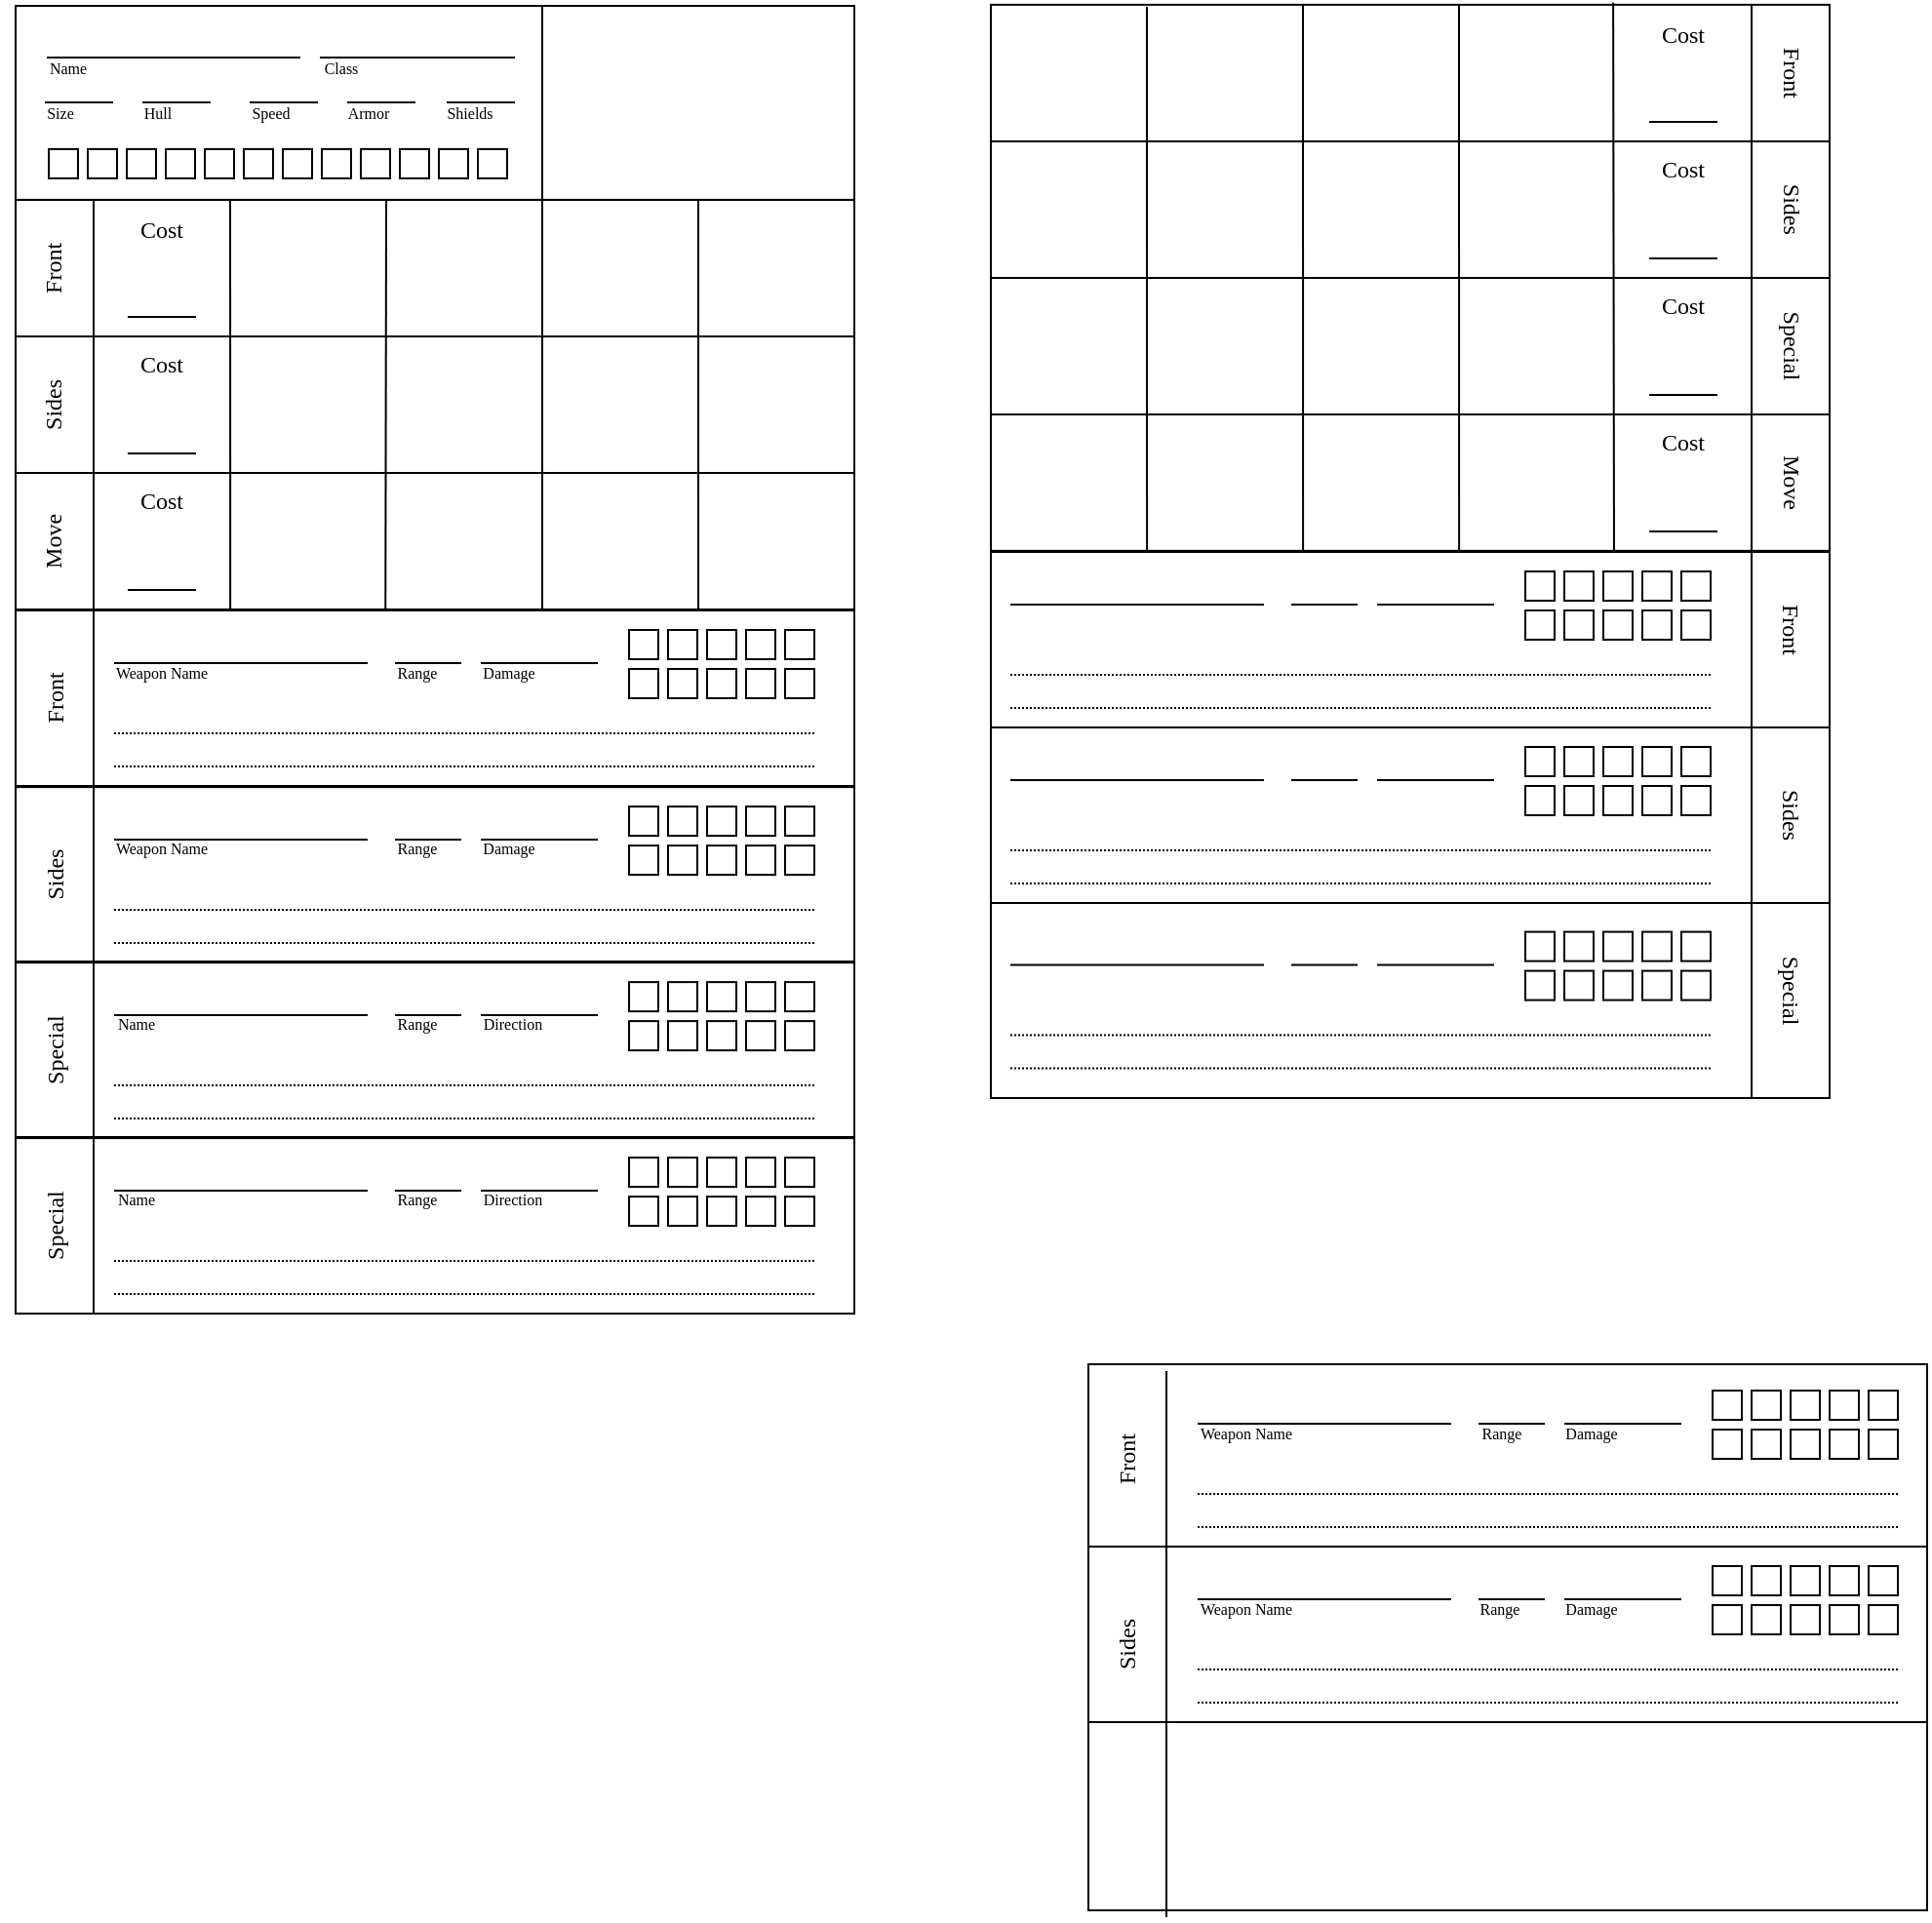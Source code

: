 <mxfile version="28.2.3">
  <diagram name="Page-1" id="BcZ4b10Lv8bWHi4qfx53">
    <mxGraphModel grid="1" page="1" gridSize="10" guides="1" tooltips="1" connect="1" arrows="1" fold="1" pageScale="1" pageWidth="850" pageHeight="1100" math="0" shadow="0">
      <root>
        <mxCell id="0" />
        <mxCell id="1" parent="0" />
        <mxCell id="x7a8Hw47goqFUDWpzmfe-1" value="" style="rounded=0;whiteSpace=wrap;html=1;" vertex="1" parent="1">
          <mxGeometry x="30" y="129.44" width="430" height="210.56" as="geometry" />
        </mxCell>
        <mxCell id="x7a8Hw47goqFUDWpzmfe-5" value="" style="endArrow=none;html=1;rounded=0;exitX=0;exitY=0.25;exitDx=0;exitDy=0;entryX=0;entryY=0.25;entryDx=0;entryDy=0;strokeWidth=1;" edge="1" parent="1">
          <mxGeometry width="50" height="50" relative="1" as="geometry">
            <mxPoint x="30" y="199.44" as="sourcePoint" />
            <mxPoint x="460" y="199.44" as="targetPoint" />
          </mxGeometry>
        </mxCell>
        <mxCell id="x7a8Hw47goqFUDWpzmfe-12" value="" style="endArrow=none;html=1;rounded=0;exitX=0;exitY=0.25;exitDx=0;exitDy=0;entryX=0;entryY=0.25;entryDx=0;entryDy=0;strokeWidth=1;" edge="1" parent="1">
          <mxGeometry width="50" height="50" relative="1" as="geometry">
            <mxPoint x="30" y="269.44" as="sourcePoint" />
            <mxPoint x="460" y="269.44" as="targetPoint" />
          </mxGeometry>
        </mxCell>
        <mxCell id="x7a8Hw47goqFUDWpzmfe-16" value="" style="endArrow=none;html=1;rounded=0;entryX=0.25;entryY=0;entryDx=0;entryDy=0;exitX=0.256;exitY=1.002;exitDx=0;exitDy=0;exitPerimeter=0;" edge="1" parent="1" source="x7a8Hw47goqFUDWpzmfe-1">
          <mxGeometry width="50" height="50" relative="1" as="geometry">
            <mxPoint x="140" y="399.44" as="sourcePoint" />
            <mxPoint x="140" y="129.44" as="targetPoint" />
          </mxGeometry>
        </mxCell>
        <mxCell id="x7a8Hw47goqFUDWpzmfe-17" value="" style="endArrow=none;html=1;rounded=0;entryX=0.25;entryY=0;entryDx=0;entryDy=0;exitX=0.441;exitY=1;exitDx=0;exitDy=0;exitPerimeter=0;" edge="1" parent="1" source="x7a8Hw47goqFUDWpzmfe-1">
          <mxGeometry width="50" height="50" relative="1" as="geometry">
            <mxPoint x="220" y="399.44" as="sourcePoint" />
            <mxPoint x="220" y="129.44" as="targetPoint" />
          </mxGeometry>
        </mxCell>
        <mxCell id="x7a8Hw47goqFUDWpzmfe-18" value="" style="endArrow=none;html=1;rounded=0;entryX=0.25;entryY=0;entryDx=0;entryDy=0;" edge="1" parent="1">
          <mxGeometry width="50" height="50" relative="1" as="geometry">
            <mxPoint x="300" y="340" as="sourcePoint" />
            <mxPoint x="300" y="129.44" as="targetPoint" />
          </mxGeometry>
        </mxCell>
        <mxCell id="x7a8Hw47goqFUDWpzmfe-19" value="" style="endArrow=none;html=1;rounded=0;entryX=0.25;entryY=0;entryDx=0;entryDy=0;exitX=0.814;exitY=0.999;exitDx=0;exitDy=0;exitPerimeter=0;" edge="1" parent="1" source="x7a8Hw47goqFUDWpzmfe-1">
          <mxGeometry width="50" height="50" relative="1" as="geometry">
            <mxPoint x="380" y="399.44" as="sourcePoint" />
            <mxPoint x="380" y="129.44" as="targetPoint" />
          </mxGeometry>
        </mxCell>
        <mxCell id="x7a8Hw47goqFUDWpzmfe-20" value="" style="endArrow=none;html=1;rounded=0;entryX=0.25;entryY=0;entryDx=0;entryDy=0;" edge="1" parent="1">
          <mxGeometry width="50" height="50" relative="1" as="geometry">
            <mxPoint x="70" y="340" as="sourcePoint" />
            <mxPoint x="70" y="129.44" as="targetPoint" />
          </mxGeometry>
        </mxCell>
        <mxCell id="x7a8Hw47goqFUDWpzmfe-21" value="&lt;font face=&quot;Garamond&quot;&gt;Cost&lt;/font&gt;" style="text;html=1;align=center;verticalAlign=middle;whiteSpace=wrap;rounded=0;" vertex="1" parent="1">
          <mxGeometry x="75" y="130.44" width="60" height="30" as="geometry" />
        </mxCell>
        <mxCell id="x7a8Hw47goqFUDWpzmfe-22" value="&lt;font face=&quot;Garamond&quot;&gt;Cost&lt;/font&gt;" style="text;html=1;align=center;verticalAlign=middle;whiteSpace=wrap;rounded=0;" vertex="1" parent="1">
          <mxGeometry x="75" y="199.44" width="60" height="30" as="geometry" />
        </mxCell>
        <mxCell id="x7a8Hw47goqFUDWpzmfe-23" value="&lt;font face=&quot;Garamond&quot;&gt;Cost&lt;/font&gt;" style="text;html=1;align=center;verticalAlign=middle;whiteSpace=wrap;rounded=0;" vertex="1" parent="1">
          <mxGeometry x="75" y="269.44" width="60" height="30" as="geometry" />
        </mxCell>
        <mxCell id="x7a8Hw47goqFUDWpzmfe-25" value="" style="endArrow=none;html=1;rounded=0;" edge="1" parent="1">
          <mxGeometry width="50" height="50" relative="1" as="geometry">
            <mxPoint x="87.5" y="259.44" as="sourcePoint" />
            <mxPoint x="122.5" y="259.44" as="targetPoint" />
          </mxGeometry>
        </mxCell>
        <mxCell id="x7a8Hw47goqFUDWpzmfe-26" value="" style="endArrow=none;html=1;rounded=0;" edge="1" parent="1">
          <mxGeometry width="50" height="50" relative="1" as="geometry">
            <mxPoint x="87.5" y="189.44" as="sourcePoint" />
            <mxPoint x="122.5" y="189.44" as="targetPoint" />
          </mxGeometry>
        </mxCell>
        <mxCell id="x7a8Hw47goqFUDWpzmfe-27" value="" style="endArrow=none;html=1;rounded=0;" edge="1" parent="1">
          <mxGeometry width="50" height="50" relative="1" as="geometry">
            <mxPoint x="87.5" y="329.44" as="sourcePoint" />
            <mxPoint x="122.5" y="329.44" as="targetPoint" />
          </mxGeometry>
        </mxCell>
        <mxCell id="x7a8Hw47goqFUDWpzmfe-29" value="&lt;font face=&quot;Garamond&quot;&gt;Front&lt;/font&gt;" style="text;html=1;align=center;verticalAlign=middle;whiteSpace=wrap;rounded=0;rotation=-90;" vertex="1" parent="1">
          <mxGeometry x="20" y="149.44" width="60" height="30" as="geometry" />
        </mxCell>
        <mxCell id="x7a8Hw47goqFUDWpzmfe-30" value="&lt;font face=&quot;Garamond&quot;&gt;Sides&lt;/font&gt;" style="text;html=1;align=center;verticalAlign=middle;whiteSpace=wrap;rounded=0;rotation=-90;" vertex="1" parent="1">
          <mxGeometry x="20" y="219.44" width="60" height="30" as="geometry" />
        </mxCell>
        <mxCell id="x7a8Hw47goqFUDWpzmfe-31" value="&lt;font face=&quot;Garamond&quot;&gt;Move&lt;/font&gt;" style="text;html=1;align=center;verticalAlign=middle;whiteSpace=wrap;rounded=0;rotation=-90;" vertex="1" parent="1">
          <mxGeometry x="20" y="289.44" width="60" height="30" as="geometry" />
        </mxCell>
        <mxCell id="ipA10tFycHKsT4RxU6uv-64" value="" style="rounded=0;whiteSpace=wrap;html=1;" vertex="1" parent="1">
          <mxGeometry x="530" y="29.44" width="430" height="280" as="geometry" />
        </mxCell>
        <mxCell id="ipA10tFycHKsT4RxU6uv-65" value="" style="endArrow=none;html=1;rounded=0;exitX=0;exitY=0.25;exitDx=0;exitDy=0;entryX=0;entryY=0.25;entryDx=0;entryDy=0;strokeWidth=1;" edge="1" parent="1">
          <mxGeometry width="50" height="50" relative="1" as="geometry">
            <mxPoint x="960" y="99.44" as="sourcePoint" />
            <mxPoint x="530" y="99.44" as="targetPoint" />
          </mxGeometry>
        </mxCell>
        <mxCell id="ipA10tFycHKsT4RxU6uv-66" value="" style="endArrow=none;html=1;rounded=0;exitX=0;exitY=0.25;exitDx=0;exitDy=0;entryX=0;entryY=0.25;entryDx=0;entryDy=0;strokeWidth=1;" edge="1" parent="1">
          <mxGeometry width="50" height="50" relative="1" as="geometry">
            <mxPoint x="960" y="169.44" as="sourcePoint" />
            <mxPoint x="530" y="169.44" as="targetPoint" />
          </mxGeometry>
        </mxCell>
        <mxCell id="ipA10tFycHKsT4RxU6uv-67" value="" style="endArrow=none;html=1;rounded=0;exitX=0;exitY=0.25;exitDx=0;exitDy=0;entryX=0;entryY=0.25;entryDx=0;entryDy=0;strokeWidth=1;" edge="1" parent="1">
          <mxGeometry width="50" height="50" relative="1" as="geometry">
            <mxPoint x="960" y="239.44" as="sourcePoint" />
            <mxPoint x="530" y="239.44" as="targetPoint" />
          </mxGeometry>
        </mxCell>
        <mxCell id="ipA10tFycHKsT4RxU6uv-72" value="" style="endArrow=none;html=1;rounded=0;entryX=0.25;entryY=0;entryDx=0;entryDy=0;" edge="1" parent="1">
          <mxGeometry width="50" height="50" relative="1" as="geometry">
            <mxPoint x="920" y="309.44" as="sourcePoint" />
            <mxPoint x="920" y="29.44" as="targetPoint" />
          </mxGeometry>
        </mxCell>
        <mxCell id="ipA10tFycHKsT4RxU6uv-73" value="&lt;font face=&quot;Garamond&quot;&gt;Cost&lt;/font&gt;" style="text;html=1;align=center;verticalAlign=middle;whiteSpace=wrap;rounded=0;" vertex="1" parent="1">
          <mxGeometry x="855" y="30.44" width="60" height="30" as="geometry" />
        </mxCell>
        <mxCell id="ipA10tFycHKsT4RxU6uv-74" value="&lt;font face=&quot;Garamond&quot;&gt;Cost&lt;/font&gt;" style="text;html=1;align=center;verticalAlign=middle;whiteSpace=wrap;rounded=0;" vertex="1" parent="1">
          <mxGeometry x="855" y="99.44" width="60" height="30" as="geometry" />
        </mxCell>
        <mxCell id="ipA10tFycHKsT4RxU6uv-75" value="&lt;font face=&quot;Garamond&quot;&gt;Cost&lt;/font&gt;" style="text;html=1;align=center;verticalAlign=middle;whiteSpace=wrap;rounded=0;" vertex="1" parent="1">
          <mxGeometry x="855" y="169.44" width="60" height="30" as="geometry" />
        </mxCell>
        <mxCell id="ipA10tFycHKsT4RxU6uv-76" value="&lt;font face=&quot;Garamond&quot;&gt;Cost&lt;/font&gt;" style="text;html=1;align=center;verticalAlign=middle;whiteSpace=wrap;rounded=0;" vertex="1" parent="1">
          <mxGeometry x="855" y="239.44" width="60" height="30" as="geometry" />
        </mxCell>
        <mxCell id="ipA10tFycHKsT4RxU6uv-77" value="" style="endArrow=none;html=1;rounded=0;" edge="1" parent="1">
          <mxGeometry width="50" height="50" relative="1" as="geometry">
            <mxPoint x="902.5" y="159.44" as="sourcePoint" />
            <mxPoint x="867.5" y="159.44" as="targetPoint" />
          </mxGeometry>
        </mxCell>
        <mxCell id="ipA10tFycHKsT4RxU6uv-78" value="" style="endArrow=none;html=1;rounded=0;" edge="1" parent="1">
          <mxGeometry width="50" height="50" relative="1" as="geometry">
            <mxPoint x="902.5" y="89.44" as="sourcePoint" />
            <mxPoint x="867.5" y="89.44" as="targetPoint" />
          </mxGeometry>
        </mxCell>
        <mxCell id="ipA10tFycHKsT4RxU6uv-79" value="" style="endArrow=none;html=1;rounded=0;" edge="1" parent="1">
          <mxGeometry width="50" height="50" relative="1" as="geometry">
            <mxPoint x="902.5" y="229.44" as="sourcePoint" />
            <mxPoint x="867.5" y="229.44" as="targetPoint" />
          </mxGeometry>
        </mxCell>
        <mxCell id="ipA10tFycHKsT4RxU6uv-80" value="" style="endArrow=none;html=1;rounded=0;" edge="1" parent="1">
          <mxGeometry width="50" height="50" relative="1" as="geometry">
            <mxPoint x="902.5" y="299.44" as="sourcePoint" />
            <mxPoint x="867.5" y="299.44" as="targetPoint" />
          </mxGeometry>
        </mxCell>
        <mxCell id="ipA10tFycHKsT4RxU6uv-81" value="&lt;font face=&quot;Garamond&quot;&gt;Front&lt;/font&gt;" style="text;html=1;align=center;verticalAlign=middle;whiteSpace=wrap;rounded=0;rotation=90;" vertex="1" parent="1">
          <mxGeometry x="910" y="49.44" width="60" height="30" as="geometry" />
        </mxCell>
        <mxCell id="ipA10tFycHKsT4RxU6uv-82" value="&lt;font face=&quot;Garamond&quot;&gt;Sides&lt;/font&gt;" style="text;html=1;align=center;verticalAlign=middle;whiteSpace=wrap;rounded=0;rotation=90;" vertex="1" parent="1">
          <mxGeometry x="910" y="119.44" width="60" height="30" as="geometry" />
        </mxCell>
        <mxCell id="ipA10tFycHKsT4RxU6uv-83" value="&lt;font face=&quot;Garamond&quot;&gt;Special&lt;/font&gt;" style="text;html=1;align=center;verticalAlign=middle;whiteSpace=wrap;rounded=0;rotation=90;" vertex="1" parent="1">
          <mxGeometry x="910" y="189.44" width="60" height="30" as="geometry" />
        </mxCell>
        <mxCell id="ipA10tFycHKsT4RxU6uv-84" value="&lt;font face=&quot;Garamond&quot;&gt;Move&lt;/font&gt;" style="text;html=1;align=center;verticalAlign=middle;whiteSpace=wrap;rounded=0;rotation=90;" vertex="1" parent="1">
          <mxGeometry x="910" y="259.44" width="60" height="30" as="geometry" />
        </mxCell>
        <mxCell id="ipA10tFycHKsT4RxU6uv-87" value="" style="endArrow=none;html=1;rounded=0;entryX=0.743;entryY=1;entryDx=0;entryDy=0;entryPerimeter=0;exitX=0.742;exitY=-0.004;exitDx=0;exitDy=0;exitPerimeter=0;" edge="1" parent="1" source="ipA10tFycHKsT4RxU6uv-64" target="ipA10tFycHKsT4RxU6uv-64">
          <mxGeometry width="50" height="50" relative="1" as="geometry">
            <mxPoint x="850" y="30" as="sourcePoint" />
            <mxPoint x="850" y="210" as="targetPoint" />
          </mxGeometry>
        </mxCell>
        <mxCell id="ipA10tFycHKsT4RxU6uv-88" value="" style="endArrow=none;html=1;rounded=0;entryX=0.535;entryY=1.002;entryDx=0;entryDy=0;entryPerimeter=0;" edge="1" parent="1">
          <mxGeometry width="50" height="50" relative="1" as="geometry">
            <mxPoint x="770" y="29.44" as="sourcePoint" />
            <mxPoint x="770.05" y="308.94" as="targetPoint" />
          </mxGeometry>
        </mxCell>
        <mxCell id="ipA10tFycHKsT4RxU6uv-89" value="" style="endArrow=none;html=1;rounded=0;entryX=0.535;entryY=1.002;entryDx=0;entryDy=0;entryPerimeter=0;" edge="1" parent="1">
          <mxGeometry width="50" height="50" relative="1" as="geometry">
            <mxPoint x="690" y="29.44" as="sourcePoint" />
            <mxPoint x="690.05" y="308.94" as="targetPoint" />
          </mxGeometry>
        </mxCell>
        <mxCell id="ipA10tFycHKsT4RxU6uv-91" value="" style="endArrow=none;html=1;rounded=0;entryX=0.535;entryY=1.002;entryDx=0;entryDy=0;entryPerimeter=0;" edge="1" parent="1">
          <mxGeometry width="50" height="50" relative="1" as="geometry">
            <mxPoint x="610" y="30.5" as="sourcePoint" />
            <mxPoint x="610.05" y="310" as="targetPoint" />
          </mxGeometry>
        </mxCell>
        <mxCell id="ipA10tFycHKsT4RxU6uv-115" value="" style="rounded=0;whiteSpace=wrap;html=1;" vertex="1" parent="1">
          <mxGeometry x="580" y="726.5" width="430" height="280" as="geometry" />
        </mxCell>
        <mxCell id="ipA10tFycHKsT4RxU6uv-225" value="" style="rounded=0;whiteSpace=wrap;html=1;" vertex="1" parent="1">
          <mxGeometry x="530" y="310" width="430" height="280" as="geometry" />
        </mxCell>
        <mxCell id="ipA10tFycHKsT4RxU6uv-226" value="" style="endArrow=none;html=1;rounded=0;exitX=0;exitY=0.25;exitDx=0;exitDy=0;entryX=0;entryY=0.25;entryDx=0;entryDy=0;strokeWidth=1;" edge="1" parent="1">
          <mxGeometry width="50" height="50" relative="1" as="geometry">
            <mxPoint x="530" y="400" as="sourcePoint" />
            <mxPoint x="960" y="400" as="targetPoint" />
          </mxGeometry>
        </mxCell>
        <mxCell id="ipA10tFycHKsT4RxU6uv-227" value="" style="endArrow=none;html=1;rounded=0;exitX=0;exitY=0.25;exitDx=0;exitDy=0;entryX=0;entryY=0.25;entryDx=0;entryDy=0;strokeWidth=1;" edge="1" parent="1">
          <mxGeometry width="50" height="50" relative="1" as="geometry">
            <mxPoint x="530" y="490" as="sourcePoint" />
            <mxPoint x="960" y="490" as="targetPoint" />
          </mxGeometry>
        </mxCell>
        <mxCell id="ipA10tFycHKsT4RxU6uv-232" value="" style="endArrow=none;html=1;rounded=0;" edge="1" parent="1">
          <mxGeometry width="50" height="50" relative="1" as="geometry">
            <mxPoint x="540" y="337" as="sourcePoint" />
            <mxPoint x="670" y="337" as="targetPoint" />
          </mxGeometry>
        </mxCell>
        <mxCell id="ipA10tFycHKsT4RxU6uv-233" value="" style="endArrow=none;html=1;rounded=0;startSize=6;dashed=1;dashPattern=1 1;" edge="1" parent="1">
          <mxGeometry width="50" height="50" relative="1" as="geometry">
            <mxPoint x="540" y="373" as="sourcePoint" />
            <mxPoint x="899" y="373" as="targetPoint" />
          </mxGeometry>
        </mxCell>
        <mxCell id="ipA10tFycHKsT4RxU6uv-234" value="" style="endArrow=none;html=1;rounded=0;startSize=6;dashed=1;dashPattern=1 1;" edge="1" parent="1">
          <mxGeometry width="50" height="50" relative="1" as="geometry">
            <mxPoint x="540" y="390" as="sourcePoint" />
            <mxPoint x="899" y="390" as="targetPoint" />
          </mxGeometry>
        </mxCell>
        <mxCell id="ipA10tFycHKsT4RxU6uv-235" value="" style="endArrow=none;html=1;rounded=0;" edge="1" parent="1">
          <mxGeometry width="50" height="50" relative="1" as="geometry">
            <mxPoint x="684" y="337" as="sourcePoint" />
            <mxPoint x="718" y="337" as="targetPoint" />
          </mxGeometry>
        </mxCell>
        <mxCell id="ipA10tFycHKsT4RxU6uv-236" value="" style="endArrow=none;html=1;rounded=0;" edge="1" parent="1">
          <mxGeometry width="50" height="50" relative="1" as="geometry">
            <mxPoint x="728" y="337" as="sourcePoint" />
            <mxPoint x="788" y="337" as="targetPoint" />
          </mxGeometry>
        </mxCell>
        <mxCell id="ipA10tFycHKsT4RxU6uv-237" value="" style="whiteSpace=wrap;html=1;aspect=fixed;" vertex="1" parent="1">
          <mxGeometry x="804" y="320" width="15" height="15" as="geometry" />
        </mxCell>
        <mxCell id="ipA10tFycHKsT4RxU6uv-238" value="" style="whiteSpace=wrap;html=1;aspect=fixed;" vertex="1" parent="1">
          <mxGeometry x="824" y="320" width="15" height="15" as="geometry" />
        </mxCell>
        <mxCell id="ipA10tFycHKsT4RxU6uv-239" value="" style="whiteSpace=wrap;html=1;aspect=fixed;" vertex="1" parent="1">
          <mxGeometry x="844" y="320" width="15" height="15" as="geometry" />
        </mxCell>
        <mxCell id="ipA10tFycHKsT4RxU6uv-240" value="" style="whiteSpace=wrap;html=1;aspect=fixed;" vertex="1" parent="1">
          <mxGeometry x="864" y="320" width="15" height="15" as="geometry" />
        </mxCell>
        <mxCell id="ipA10tFycHKsT4RxU6uv-241" value="" style="whiteSpace=wrap;html=1;aspect=fixed;" vertex="1" parent="1">
          <mxGeometry x="884" y="320" width="15" height="15" as="geometry" />
        </mxCell>
        <mxCell id="ipA10tFycHKsT4RxU6uv-242" value="" style="whiteSpace=wrap;html=1;aspect=fixed;" vertex="1" parent="1">
          <mxGeometry x="804" y="340" width="15" height="15" as="geometry" />
        </mxCell>
        <mxCell id="ipA10tFycHKsT4RxU6uv-243" value="" style="whiteSpace=wrap;html=1;aspect=fixed;" vertex="1" parent="1">
          <mxGeometry x="824" y="340" width="15" height="15" as="geometry" />
        </mxCell>
        <mxCell id="ipA10tFycHKsT4RxU6uv-244" value="" style="whiteSpace=wrap;html=1;aspect=fixed;" vertex="1" parent="1">
          <mxGeometry x="844" y="340" width="15" height="15" as="geometry" />
        </mxCell>
        <mxCell id="ipA10tFycHKsT4RxU6uv-245" value="" style="whiteSpace=wrap;html=1;aspect=fixed;" vertex="1" parent="1">
          <mxGeometry x="864" y="340" width="15" height="15" as="geometry" />
        </mxCell>
        <mxCell id="ipA10tFycHKsT4RxU6uv-246" value="" style="whiteSpace=wrap;html=1;aspect=fixed;" vertex="1" parent="1">
          <mxGeometry x="884" y="340" width="15" height="15" as="geometry" />
        </mxCell>
        <mxCell id="ipA10tFycHKsT4RxU6uv-247" value="" style="endArrow=none;html=1;rounded=0;" edge="1" parent="1">
          <mxGeometry width="50" height="50" relative="1" as="geometry">
            <mxPoint x="540" y="427" as="sourcePoint" />
            <mxPoint x="670" y="427" as="targetPoint" />
          </mxGeometry>
        </mxCell>
        <mxCell id="ipA10tFycHKsT4RxU6uv-248" value="" style="endArrow=none;html=1;rounded=0;startSize=6;dashed=1;dashPattern=1 1;" edge="1" parent="1">
          <mxGeometry width="50" height="50" relative="1" as="geometry">
            <mxPoint x="540" y="463" as="sourcePoint" />
            <mxPoint x="899" y="463" as="targetPoint" />
          </mxGeometry>
        </mxCell>
        <mxCell id="ipA10tFycHKsT4RxU6uv-249" value="" style="endArrow=none;html=1;rounded=0;startSize=6;dashed=1;dashPattern=1 1;" edge="1" parent="1">
          <mxGeometry width="50" height="50" relative="1" as="geometry">
            <mxPoint x="540" y="480" as="sourcePoint" />
            <mxPoint x="899" y="480" as="targetPoint" />
          </mxGeometry>
        </mxCell>
        <mxCell id="ipA10tFycHKsT4RxU6uv-250" value="" style="endArrow=none;html=1;rounded=0;" edge="1" parent="1">
          <mxGeometry width="50" height="50" relative="1" as="geometry">
            <mxPoint x="684" y="427" as="sourcePoint" />
            <mxPoint x="718" y="427" as="targetPoint" />
          </mxGeometry>
        </mxCell>
        <mxCell id="ipA10tFycHKsT4RxU6uv-251" value="" style="endArrow=none;html=1;rounded=0;" edge="1" parent="1">
          <mxGeometry width="50" height="50" relative="1" as="geometry">
            <mxPoint x="728" y="427" as="sourcePoint" />
            <mxPoint x="788" y="427" as="targetPoint" />
          </mxGeometry>
        </mxCell>
        <mxCell id="ipA10tFycHKsT4RxU6uv-252" value="" style="whiteSpace=wrap;html=1;aspect=fixed;" vertex="1" parent="1">
          <mxGeometry x="804" y="410" width="15" height="15" as="geometry" />
        </mxCell>
        <mxCell id="ipA10tFycHKsT4RxU6uv-253" value="" style="whiteSpace=wrap;html=1;aspect=fixed;" vertex="1" parent="1">
          <mxGeometry x="844" y="410" width="15" height="15" as="geometry" />
        </mxCell>
        <mxCell id="ipA10tFycHKsT4RxU6uv-254" value="" style="whiteSpace=wrap;html=1;aspect=fixed;" vertex="1" parent="1">
          <mxGeometry x="864" y="410" width="15" height="15" as="geometry" />
        </mxCell>
        <mxCell id="ipA10tFycHKsT4RxU6uv-255" value="" style="whiteSpace=wrap;html=1;aspect=fixed;" vertex="1" parent="1">
          <mxGeometry x="884" y="410" width="15" height="15" as="geometry" />
        </mxCell>
        <mxCell id="ipA10tFycHKsT4RxU6uv-256" value="" style="whiteSpace=wrap;html=1;aspect=fixed;" vertex="1" parent="1">
          <mxGeometry x="804" y="430" width="15" height="15" as="geometry" />
        </mxCell>
        <mxCell id="ipA10tFycHKsT4RxU6uv-257" value="" style="whiteSpace=wrap;html=1;aspect=fixed;" vertex="1" parent="1">
          <mxGeometry x="824" y="430" width="15" height="15" as="geometry" />
        </mxCell>
        <mxCell id="ipA10tFycHKsT4RxU6uv-258" value="" style="whiteSpace=wrap;html=1;aspect=fixed;" vertex="1" parent="1">
          <mxGeometry x="844" y="430" width="15" height="15" as="geometry" />
        </mxCell>
        <mxCell id="ipA10tFycHKsT4RxU6uv-259" value="" style="whiteSpace=wrap;html=1;aspect=fixed;" vertex="1" parent="1">
          <mxGeometry x="864" y="430" width="15" height="15" as="geometry" />
        </mxCell>
        <mxCell id="ipA10tFycHKsT4RxU6uv-260" value="" style="whiteSpace=wrap;html=1;aspect=fixed;" vertex="1" parent="1">
          <mxGeometry x="884" y="430" width="15" height="15" as="geometry" />
        </mxCell>
        <mxCell id="ipA10tFycHKsT4RxU6uv-261" value="" style="whiteSpace=wrap;html=1;aspect=fixed;" vertex="1" parent="1">
          <mxGeometry x="824" y="410" width="15" height="15" as="geometry" />
        </mxCell>
        <mxCell id="ipA10tFycHKsT4RxU6uv-262" value="" style="endArrow=none;html=1;rounded=0;" edge="1" parent="1">
          <mxGeometry width="50" height="50" relative="1" as="geometry">
            <mxPoint x="540" y="521.79" as="sourcePoint" />
            <mxPoint x="670" y="521.79" as="targetPoint" />
          </mxGeometry>
        </mxCell>
        <mxCell id="ipA10tFycHKsT4RxU6uv-263" value="" style="endArrow=none;html=1;rounded=0;startSize=6;dashed=1;dashPattern=1 1;" edge="1" parent="1">
          <mxGeometry width="50" height="50" relative="1" as="geometry">
            <mxPoint x="540" y="557.79" as="sourcePoint" />
            <mxPoint x="899" y="557.79" as="targetPoint" />
          </mxGeometry>
        </mxCell>
        <mxCell id="ipA10tFycHKsT4RxU6uv-264" value="" style="endArrow=none;html=1;rounded=0;startSize=6;dashed=1;dashPattern=1 1;" edge="1" parent="1">
          <mxGeometry width="50" height="50" relative="1" as="geometry">
            <mxPoint x="540" y="574.79" as="sourcePoint" />
            <mxPoint x="899" y="574.79" as="targetPoint" />
          </mxGeometry>
        </mxCell>
        <mxCell id="ipA10tFycHKsT4RxU6uv-265" value="" style="endArrow=none;html=1;rounded=0;" edge="1" parent="1">
          <mxGeometry width="50" height="50" relative="1" as="geometry">
            <mxPoint x="684" y="521.79" as="sourcePoint" />
            <mxPoint x="718" y="521.79" as="targetPoint" />
          </mxGeometry>
        </mxCell>
        <mxCell id="ipA10tFycHKsT4RxU6uv-266" value="" style="endArrow=none;html=1;rounded=0;" edge="1" parent="1">
          <mxGeometry width="50" height="50" relative="1" as="geometry">
            <mxPoint x="728" y="521.79" as="sourcePoint" />
            <mxPoint x="788" y="521.79" as="targetPoint" />
          </mxGeometry>
        </mxCell>
        <mxCell id="ipA10tFycHKsT4RxU6uv-267" value="" style="whiteSpace=wrap;html=1;aspect=fixed;" vertex="1" parent="1">
          <mxGeometry x="804" y="504.79" width="15" height="15" as="geometry" />
        </mxCell>
        <mxCell id="ipA10tFycHKsT4RxU6uv-268" value="" style="whiteSpace=wrap;html=1;aspect=fixed;" vertex="1" parent="1">
          <mxGeometry x="844" y="504.79" width="15" height="15" as="geometry" />
        </mxCell>
        <mxCell id="ipA10tFycHKsT4RxU6uv-269" value="" style="whiteSpace=wrap;html=1;aspect=fixed;" vertex="1" parent="1">
          <mxGeometry x="864" y="504.79" width="15" height="15" as="geometry" />
        </mxCell>
        <mxCell id="ipA10tFycHKsT4RxU6uv-270" value="" style="whiteSpace=wrap;html=1;aspect=fixed;" vertex="1" parent="1">
          <mxGeometry x="884" y="504.79" width="15" height="15" as="geometry" />
        </mxCell>
        <mxCell id="ipA10tFycHKsT4RxU6uv-271" value="" style="whiteSpace=wrap;html=1;aspect=fixed;" vertex="1" parent="1">
          <mxGeometry x="804" y="524.79" width="15" height="15" as="geometry" />
        </mxCell>
        <mxCell id="ipA10tFycHKsT4RxU6uv-272" value="" style="whiteSpace=wrap;html=1;aspect=fixed;" vertex="1" parent="1">
          <mxGeometry x="824" y="524.79" width="15" height="15" as="geometry" />
        </mxCell>
        <mxCell id="ipA10tFycHKsT4RxU6uv-273" value="" style="whiteSpace=wrap;html=1;aspect=fixed;" vertex="1" parent="1">
          <mxGeometry x="884" y="524.79" width="15" height="15" as="geometry" />
        </mxCell>
        <mxCell id="ipA10tFycHKsT4RxU6uv-274" value="" style="whiteSpace=wrap;html=1;aspect=fixed;" vertex="1" parent="1">
          <mxGeometry x="864" y="524.79" width="15" height="15" as="geometry" />
        </mxCell>
        <mxCell id="ipA10tFycHKsT4RxU6uv-275" value="" style="whiteSpace=wrap;html=1;aspect=fixed;" vertex="1" parent="1">
          <mxGeometry x="844" y="524.79" width="15" height="15" as="geometry" />
        </mxCell>
        <mxCell id="ipA10tFycHKsT4RxU6uv-276" value="" style="whiteSpace=wrap;html=1;aspect=fixed;" vertex="1" parent="1">
          <mxGeometry x="824" y="504.79" width="15" height="15" as="geometry" />
        </mxCell>
        <mxCell id="ipA10tFycHKsT4RxU6uv-228" value="" style="endArrow=none;html=1;rounded=0;entryX=0.25;entryY=0;entryDx=0;entryDy=0;" edge="1" parent="1">
          <mxGeometry width="50" height="50" relative="1" as="geometry">
            <mxPoint x="920.0" y="590" as="sourcePoint" />
            <mxPoint x="920.0" y="310" as="targetPoint" />
          </mxGeometry>
        </mxCell>
        <mxCell id="ipA10tFycHKsT4RxU6uv-231" value="&lt;font face=&quot;Garamond&quot;&gt;Special&lt;/font&gt;" style="text;html=1;align=center;verticalAlign=middle;whiteSpace=wrap;rounded=0;rotation=90;" vertex="1" parent="1">
          <mxGeometry x="910" y="520" width="60" height="30" as="geometry" />
        </mxCell>
        <mxCell id="ipA10tFycHKsT4RxU6uv-230" value="&lt;font face=&quot;Garamond&quot;&gt;Sides&lt;/font&gt;" style="text;html=1;align=center;verticalAlign=middle;whiteSpace=wrap;rounded=0;rotation=90;" vertex="1" parent="1">
          <mxGeometry x="910" y="430" width="60" height="30" as="geometry" />
        </mxCell>
        <mxCell id="ipA10tFycHKsT4RxU6uv-229" value="&lt;font face=&quot;Garamond&quot;&gt;Front&lt;/font&gt;" style="text;html=1;align=center;verticalAlign=middle;whiteSpace=wrap;rounded=0;rotation=90;" vertex="1" parent="1">
          <mxGeometry x="910" y="335" width="60" height="30" as="geometry" />
        </mxCell>
        <mxCell id="YX7qqXvMDz940lAwbusx-1" value="" style="rounded=0;whiteSpace=wrap;html=1;" vertex="1" parent="1">
          <mxGeometry x="30" y="30" width="430" height="99.44" as="geometry" />
        </mxCell>
        <mxCell id="YX7qqXvMDz940lAwbusx-2" value="" style="endArrow=none;html=1;rounded=0;" edge="1" parent="1">
          <mxGeometry width="50" height="50" relative="1" as="geometry">
            <mxPoint x="300" y="30.44" as="sourcePoint" />
            <mxPoint x="300" y="130.44" as="targetPoint" />
          </mxGeometry>
        </mxCell>
        <mxCell id="YX7qqXvMDz940lAwbusx-3" value="" style="endArrow=none;html=1;rounded=0;" edge="1" parent="1">
          <mxGeometry width="50" height="50" relative="1" as="geometry">
            <mxPoint x="46" y="56.44" as="sourcePoint" />
            <mxPoint x="176" y="56.44" as="targetPoint" />
          </mxGeometry>
        </mxCell>
        <mxCell id="YX7qqXvMDz940lAwbusx-4" value="" style="endArrow=none;html=1;rounded=0;" edge="1" parent="1">
          <mxGeometry width="50" height="50" relative="1" as="geometry">
            <mxPoint x="186" y="56.44" as="sourcePoint" />
            <mxPoint x="286" y="56.44" as="targetPoint" />
          </mxGeometry>
        </mxCell>
        <mxCell id="YX7qqXvMDz940lAwbusx-6" value="" style="endArrow=none;html=1;rounded=0;" edge="1" parent="1">
          <mxGeometry width="50" height="50" relative="1" as="geometry">
            <mxPoint x="45" y="79.44" as="sourcePoint" />
            <mxPoint x="80" y="79.44" as="targetPoint" />
          </mxGeometry>
        </mxCell>
        <mxCell id="YX7qqXvMDz940lAwbusx-10" value="" style="whiteSpace=wrap;html=1;aspect=fixed;" vertex="1" parent="1">
          <mxGeometry x="47" y="103.44" width="15" height="15" as="geometry" />
        </mxCell>
        <mxCell id="YX7qqXvMDz940lAwbusx-11" value="" style="whiteSpace=wrap;html=1;aspect=fixed;" vertex="1" parent="1">
          <mxGeometry x="67" y="103.44" width="15" height="15" as="geometry" />
        </mxCell>
        <mxCell id="YX7qqXvMDz940lAwbusx-12" value="" style="whiteSpace=wrap;html=1;aspect=fixed;" vertex="1" parent="1">
          <mxGeometry x="87" y="103.44" width="15" height="15" as="geometry" />
        </mxCell>
        <mxCell id="YX7qqXvMDz940lAwbusx-13" value="" style="whiteSpace=wrap;html=1;aspect=fixed;" vertex="1" parent="1">
          <mxGeometry x="107" y="103.44" width="15" height="15" as="geometry" />
        </mxCell>
        <mxCell id="YX7qqXvMDz940lAwbusx-14" value="" style="whiteSpace=wrap;html=1;aspect=fixed;" vertex="1" parent="1">
          <mxGeometry x="127" y="103.44" width="15" height="15" as="geometry" />
        </mxCell>
        <mxCell id="YX7qqXvMDz940lAwbusx-15" value="" style="whiteSpace=wrap;html=1;aspect=fixed;" vertex="1" parent="1">
          <mxGeometry x="147" y="103.44" width="15" height="15" as="geometry" />
        </mxCell>
        <mxCell id="YX7qqXvMDz940lAwbusx-16" value="" style="whiteSpace=wrap;html=1;aspect=fixed;" vertex="1" parent="1">
          <mxGeometry x="167" y="103.44" width="15" height="15" as="geometry" />
        </mxCell>
        <mxCell id="YX7qqXvMDz940lAwbusx-17" value="" style="whiteSpace=wrap;html=1;aspect=fixed;" vertex="1" parent="1">
          <mxGeometry x="187" y="103.44" width="15" height="15" as="geometry" />
        </mxCell>
        <mxCell id="YX7qqXvMDz940lAwbusx-18" value="" style="whiteSpace=wrap;html=1;aspect=fixed;fontStyle=1" vertex="1" parent="1">
          <mxGeometry x="207" y="103.44" width="15" height="15" as="geometry" />
        </mxCell>
        <mxCell id="YX7qqXvMDz940lAwbusx-19" value="" style="whiteSpace=wrap;html=1;aspect=fixed;fontStyle=1" vertex="1" parent="1">
          <mxGeometry x="227" y="103.44" width="15" height="15" as="geometry" />
        </mxCell>
        <mxCell id="YX7qqXvMDz940lAwbusx-20" value="" style="endArrow=none;html=1;rounded=0;" edge="1" parent="1">
          <mxGeometry width="50" height="50" relative="1" as="geometry">
            <mxPoint x="95" y="79.44" as="sourcePoint" />
            <mxPoint x="130" y="79.44" as="targetPoint" />
          </mxGeometry>
        </mxCell>
        <mxCell id="YX7qqXvMDz940lAwbusx-21" value="" style="endArrow=none;html=1;rounded=0;" edge="1" parent="1">
          <mxGeometry width="50" height="50" relative="1" as="geometry">
            <mxPoint x="150" y="79.44" as="sourcePoint" />
            <mxPoint x="185" y="79.44" as="targetPoint" />
          </mxGeometry>
        </mxCell>
        <mxCell id="YX7qqXvMDz940lAwbusx-22" value="" style="endArrow=none;html=1;rounded=0;" edge="1" parent="1">
          <mxGeometry width="50" height="50" relative="1" as="geometry">
            <mxPoint x="200" y="79.44" as="sourcePoint" />
            <mxPoint x="235" y="79.44" as="targetPoint" />
          </mxGeometry>
        </mxCell>
        <mxCell id="YX7qqXvMDz940lAwbusx-23" value="" style="endArrow=none;html=1;rounded=0;" edge="1" parent="1">
          <mxGeometry width="50" height="50" relative="1" as="geometry">
            <mxPoint x="251" y="79.44" as="sourcePoint" />
            <mxPoint x="286" y="79.44" as="targetPoint" />
          </mxGeometry>
        </mxCell>
        <mxCell id="YX7qqXvMDz940lAwbusx-24" value="" style="whiteSpace=wrap;html=1;aspect=fixed;" vertex="1" parent="1">
          <mxGeometry x="247" y="103.44" width="15" height="15" as="geometry" />
        </mxCell>
        <mxCell id="YX7qqXvMDz940lAwbusx-25" value="" style="whiteSpace=wrap;html=1;aspect=fixed;" vertex="1" parent="1">
          <mxGeometry x="267" y="103.44" width="15" height="15" as="geometry" />
        </mxCell>
        <mxCell id="YX7qqXvMDz940lAwbusx-35" value="&lt;font face=&quot;Garamond&quot;&gt;Name&lt;/font&gt;" style="text;html=1;align=center;verticalAlign=middle;whiteSpace=wrap;rounded=0;fontSize=8;" vertex="1" parent="1">
          <mxGeometry x="27" y="47.44" width="60" height="30" as="geometry" />
        </mxCell>
        <mxCell id="YX7qqXvMDz940lAwbusx-36" value="&lt;font face=&quot;Garamond&quot;&gt;Class&lt;/font&gt;" style="text;html=1;align=center;verticalAlign=middle;whiteSpace=wrap;rounded=0;fontSize=8;" vertex="1" parent="1">
          <mxGeometry x="166.5" y="47.44" width="60" height="30" as="geometry" />
        </mxCell>
        <mxCell id="YX7qqXvMDz940lAwbusx-38" value="&lt;font face=&quot;Garamond&quot;&gt;Size&lt;/font&gt;" style="text;html=1;align=center;verticalAlign=middle;whiteSpace=wrap;rounded=0;fontSize=8;" vertex="1" parent="1">
          <mxGeometry x="22.5" y="70.44" width="60" height="30" as="geometry" />
        </mxCell>
        <mxCell id="YX7qqXvMDz940lAwbusx-39" value="&lt;font face=&quot;Garamond&quot;&gt;Hull&lt;/font&gt;" style="text;html=1;align=center;verticalAlign=middle;whiteSpace=wrap;rounded=0;fontSize=8;" vertex="1" parent="1">
          <mxGeometry x="73" y="70.44" width="60" height="30" as="geometry" />
        </mxCell>
        <mxCell id="YX7qqXvMDz940lAwbusx-40" value="&lt;font face=&quot;Garamond&quot;&gt;Speed&lt;/font&gt;" style="text;html=1;align=center;verticalAlign=middle;whiteSpace=wrap;rounded=0;fontSize=8;" vertex="1" parent="1">
          <mxGeometry x="131" y="70.44" width="60" height="30" as="geometry" />
        </mxCell>
        <mxCell id="YX7qqXvMDz940lAwbusx-41" value="&lt;font face=&quot;Garamond&quot;&gt;Armor&lt;/font&gt;" style="text;html=1;align=center;verticalAlign=middle;whiteSpace=wrap;rounded=0;fontSize=8;" vertex="1" parent="1">
          <mxGeometry x="181" y="70.44" width="60" height="30" as="geometry" />
        </mxCell>
        <mxCell id="YX7qqXvMDz940lAwbusx-42" value="&lt;font face=&quot;Garamond&quot;&gt;Shields&lt;/font&gt;" style="text;html=1;align=center;verticalAlign=middle;whiteSpace=wrap;rounded=0;fontSize=8;" vertex="1" parent="1">
          <mxGeometry x="233" y="70.44" width="60" height="30" as="geometry" />
        </mxCell>
        <mxCell id="UowAFhkovq7uENOn4qXg-30" value="" style="group" connectable="0" vertex="1" parent="1">
          <mxGeometry x="29.5" y="339.44" width="430.5" height="90.56" as="geometry" />
        </mxCell>
        <mxCell id="x7a8Hw47goqFUDWpzmfe-14" value="" style="endArrow=none;html=1;rounded=0;exitX=0;exitY=0.25;exitDx=0;exitDy=0;entryX=0;entryY=0.25;entryDx=0;entryDy=0;strokeWidth=1;" edge="1" parent="UowAFhkovq7uENOn4qXg-30">
          <mxGeometry width="50" height="50" relative="1" as="geometry">
            <mxPoint x="0.5" as="sourcePoint" />
            <mxPoint x="430.5" as="targetPoint" />
          </mxGeometry>
        </mxCell>
        <mxCell id="UowAFhkovq7uENOn4qXg-1" value="" style="rounded=0;whiteSpace=wrap;html=1;" vertex="1" parent="UowAFhkovq7uENOn4qXg-30">
          <mxGeometry x="0.5" y="0.56" width="430" height="90" as="geometry" />
        </mxCell>
        <mxCell id="ipA10tFycHKsT4RxU6uv-122" value="&lt;font face=&quot;Garamond&quot;&gt;Front&lt;/font&gt;" style="text;html=1;align=center;verticalAlign=middle;whiteSpace=wrap;rounded=0;rotation=-90;" vertex="1" parent="UowAFhkovq7uENOn4qXg-30">
          <mxGeometry x="-9" y="30.77" width="60" height="30" as="geometry" />
        </mxCell>
        <mxCell id="ipA10tFycHKsT4RxU6uv-160" value="" style="endArrow=none;html=1;rounded=0;" edge="1" parent="UowAFhkovq7uENOn4qXg-30">
          <mxGeometry width="50" height="50" relative="1" as="geometry">
            <mxPoint x="51" y="27.56" as="sourcePoint" />
            <mxPoint x="181" y="27.56" as="targetPoint" />
          </mxGeometry>
        </mxCell>
        <mxCell id="ipA10tFycHKsT4RxU6uv-161" value="" style="endArrow=none;html=1;rounded=0;startSize=6;dashed=1;dashPattern=1 1;" edge="1" parent="UowAFhkovq7uENOn4qXg-30">
          <mxGeometry width="50" height="50" relative="1" as="geometry">
            <mxPoint x="51" y="63.56" as="sourcePoint" />
            <mxPoint x="410" y="63.56" as="targetPoint" />
          </mxGeometry>
        </mxCell>
        <mxCell id="ipA10tFycHKsT4RxU6uv-162" value="" style="endArrow=none;html=1;rounded=0;startSize=6;dashed=1;dashPattern=1 1;" edge="1" parent="UowAFhkovq7uENOn4qXg-30">
          <mxGeometry width="50" height="50" relative="1" as="geometry">
            <mxPoint x="51" y="80.56" as="sourcePoint" />
            <mxPoint x="410" y="80.56" as="targetPoint" />
          </mxGeometry>
        </mxCell>
        <mxCell id="ipA10tFycHKsT4RxU6uv-163" value="" style="endArrow=none;html=1;rounded=0;" edge="1" parent="UowAFhkovq7uENOn4qXg-30">
          <mxGeometry width="50" height="50" relative="1" as="geometry">
            <mxPoint x="195" y="27.56" as="sourcePoint" />
            <mxPoint x="229" y="27.56" as="targetPoint" />
          </mxGeometry>
        </mxCell>
        <mxCell id="ipA10tFycHKsT4RxU6uv-164" value="" style="endArrow=none;html=1;rounded=0;" edge="1" parent="UowAFhkovq7uENOn4qXg-30">
          <mxGeometry width="50" height="50" relative="1" as="geometry">
            <mxPoint x="239" y="27.56" as="sourcePoint" />
            <mxPoint x="299" y="27.56" as="targetPoint" />
          </mxGeometry>
        </mxCell>
        <mxCell id="ipA10tFycHKsT4RxU6uv-165" value="" style="whiteSpace=wrap;html=1;aspect=fixed;" vertex="1" parent="UowAFhkovq7uENOn4qXg-30">
          <mxGeometry x="315" y="10.56" width="15" height="15" as="geometry" />
        </mxCell>
        <mxCell id="ipA10tFycHKsT4RxU6uv-166" value="" style="whiteSpace=wrap;html=1;aspect=fixed;" vertex="1" parent="UowAFhkovq7uENOn4qXg-30">
          <mxGeometry x="355" y="10.56" width="15" height="15" as="geometry" />
        </mxCell>
        <mxCell id="ipA10tFycHKsT4RxU6uv-167" value="" style="whiteSpace=wrap;html=1;aspect=fixed;" vertex="1" parent="UowAFhkovq7uENOn4qXg-30">
          <mxGeometry x="375" y="10.56" width="15" height="15" as="geometry" />
        </mxCell>
        <mxCell id="ipA10tFycHKsT4RxU6uv-168" value="" style="whiteSpace=wrap;html=1;aspect=fixed;" vertex="1" parent="UowAFhkovq7uENOn4qXg-30">
          <mxGeometry x="395" y="10.56" width="15" height="15" as="geometry" />
        </mxCell>
        <mxCell id="ipA10tFycHKsT4RxU6uv-169" value="" style="whiteSpace=wrap;html=1;aspect=fixed;" vertex="1" parent="UowAFhkovq7uENOn4qXg-30">
          <mxGeometry x="315" y="30.56" width="15" height="15" as="geometry" />
        </mxCell>
        <mxCell id="ipA10tFycHKsT4RxU6uv-170" value="" style="whiteSpace=wrap;html=1;aspect=fixed;" vertex="1" parent="UowAFhkovq7uENOn4qXg-30">
          <mxGeometry x="335" y="30.56" width="15" height="15" as="geometry" />
        </mxCell>
        <mxCell id="ipA10tFycHKsT4RxU6uv-171" value="" style="whiteSpace=wrap;html=1;aspect=fixed;" vertex="1" parent="UowAFhkovq7uENOn4qXg-30">
          <mxGeometry x="355" y="30.56" width="15" height="15" as="geometry" />
        </mxCell>
        <mxCell id="ipA10tFycHKsT4RxU6uv-172" value="" style="whiteSpace=wrap;html=1;aspect=fixed;" vertex="1" parent="UowAFhkovq7uENOn4qXg-30">
          <mxGeometry x="375" y="30.56" width="15" height="15" as="geometry" />
        </mxCell>
        <mxCell id="ipA10tFycHKsT4RxU6uv-173" value="" style="whiteSpace=wrap;html=1;aspect=fixed;" vertex="1" parent="UowAFhkovq7uENOn4qXg-30">
          <mxGeometry x="395" y="30.56" width="15" height="15" as="geometry" />
        </mxCell>
        <mxCell id="ipA10tFycHKsT4RxU6uv-174" value="" style="whiteSpace=wrap;html=1;aspect=fixed;" vertex="1" parent="UowAFhkovq7uENOn4qXg-30">
          <mxGeometry x="335" y="10.56" width="15" height="15" as="geometry" />
        </mxCell>
        <mxCell id="YX7qqXvMDz940lAwbusx-47" value="&lt;font face=&quot;Garamond&quot;&gt;Weapon Name&lt;/font&gt;" style="text;html=1;align=center;verticalAlign=middle;whiteSpace=wrap;rounded=0;fontSize=8;" vertex="1" parent="UowAFhkovq7uENOn4qXg-30">
          <mxGeometry x="45.5" y="17.06" width="60" height="30" as="geometry" />
        </mxCell>
        <mxCell id="YX7qqXvMDz940lAwbusx-48" value="&lt;font face=&quot;Garamond&quot;&gt;Range&lt;/font&gt;" style="text;html=1;align=center;verticalAlign=middle;whiteSpace=wrap;rounded=0;fontSize=8;" vertex="1" parent="UowAFhkovq7uENOn4qXg-30">
          <mxGeometry x="176" y="17.06" width="60" height="30" as="geometry" />
        </mxCell>
        <mxCell id="YX7qqXvMDz940lAwbusx-52" value="&lt;font face=&quot;Garamond&quot;&gt;Damage&lt;/font&gt;" style="text;html=1;align=center;verticalAlign=middle;whiteSpace=wrap;rounded=0;fontSize=8;" vertex="1" parent="UowAFhkovq7uENOn4qXg-30">
          <mxGeometry x="237" y="23.42" width="32" height="17.29" as="geometry" />
        </mxCell>
        <mxCell id="UowAFhkovq7uENOn4qXg-2" value="" style="endArrow=none;html=1;rounded=0;exitX=0.086;exitY=0.996;exitDx=0;exitDy=0;exitPerimeter=0;entryX=0.086;entryY=0.003;entryDx=0;entryDy=0;entryPerimeter=0;" edge="1" parent="UowAFhkovq7uENOn4qXg-30">
          <mxGeometry width="50" height="50" relative="1" as="geometry">
            <mxPoint x="40.5" y="90.25" as="sourcePoint" />
            <mxPoint x="40.5" y="0.88" as="targetPoint" />
          </mxGeometry>
        </mxCell>
        <mxCell id="UowAFhkovq7uENOn4qXg-32" value="" style="group" connectable="0" vertex="1" parent="1">
          <mxGeometry x="580" y="730" width="430" height="280" as="geometry" />
        </mxCell>
        <mxCell id="ipA10tFycHKsT4RxU6uv-117" value="" style="endArrow=none;html=1;rounded=0;exitX=0;exitY=0.25;exitDx=0;exitDy=0;entryX=0;entryY=0.25;entryDx=0;entryDy=0;strokeWidth=1;" edge="1" parent="UowAFhkovq7uENOn4qXg-32">
          <mxGeometry width="50" height="50" relative="1" as="geometry">
            <mxPoint y="90" as="sourcePoint" />
            <mxPoint x="430" y="90" as="targetPoint" />
          </mxGeometry>
        </mxCell>
        <mxCell id="ipA10tFycHKsT4RxU6uv-118" value="" style="endArrow=none;html=1;rounded=0;exitX=0;exitY=0.25;exitDx=0;exitDy=0;entryX=0;entryY=0.25;entryDx=0;entryDy=0;strokeWidth=1;" edge="1" parent="UowAFhkovq7uENOn4qXg-32">
          <mxGeometry width="50" height="50" relative="1" as="geometry">
            <mxPoint y="180" as="sourcePoint" />
            <mxPoint x="430" y="180" as="targetPoint" />
          </mxGeometry>
        </mxCell>
        <mxCell id="ipA10tFycHKsT4RxU6uv-119" value="" style="endArrow=none;html=1;rounded=0;entryX=0.25;entryY=0;entryDx=0;entryDy=0;" edge="1" parent="UowAFhkovq7uENOn4qXg-32">
          <mxGeometry width="50" height="50" relative="1" as="geometry">
            <mxPoint x="40" y="280" as="sourcePoint" />
            <mxPoint x="40" as="targetPoint" />
          </mxGeometry>
        </mxCell>
        <mxCell id="ipA10tFycHKsT4RxU6uv-120" value="&lt;font face=&quot;Garamond&quot;&gt;Front&lt;/font&gt;" style="text;html=1;align=center;verticalAlign=middle;whiteSpace=wrap;rounded=0;rotation=-90;" vertex="1" parent="UowAFhkovq7uENOn4qXg-32">
          <mxGeometry x="-10" y="30" width="60" height="30" as="geometry" />
        </mxCell>
        <mxCell id="ipA10tFycHKsT4RxU6uv-121" value="&lt;font face=&quot;Garamond&quot;&gt;Sides&lt;/font&gt;" style="text;html=1;align=center;verticalAlign=middle;whiteSpace=wrap;rounded=0;rotation=-90;" vertex="1" parent="UowAFhkovq7uENOn4qXg-32">
          <mxGeometry x="-10" y="125" width="60" height="30" as="geometry" />
        </mxCell>
        <mxCell id="ipA10tFycHKsT4RxU6uv-124" value="" style="endArrow=none;html=1;rounded=0;" edge="1" parent="UowAFhkovq7uENOn4qXg-32">
          <mxGeometry width="50" height="50" relative="1" as="geometry">
            <mxPoint x="56" y="27" as="sourcePoint" />
            <mxPoint x="186" y="27" as="targetPoint" />
          </mxGeometry>
        </mxCell>
        <mxCell id="ipA10tFycHKsT4RxU6uv-126" value="" style="endArrow=none;html=1;rounded=0;startSize=6;dashed=1;dashPattern=1 1;" edge="1" parent="UowAFhkovq7uENOn4qXg-32">
          <mxGeometry width="50" height="50" relative="1" as="geometry">
            <mxPoint x="56" y="63" as="sourcePoint" />
            <mxPoint x="415" y="63" as="targetPoint" />
          </mxGeometry>
        </mxCell>
        <mxCell id="ipA10tFycHKsT4RxU6uv-130" value="" style="endArrow=none;html=1;rounded=0;startSize=6;dashed=1;dashPattern=1 1;" edge="1" parent="UowAFhkovq7uENOn4qXg-32">
          <mxGeometry width="50" height="50" relative="1" as="geometry">
            <mxPoint x="56" y="80" as="sourcePoint" />
            <mxPoint x="415" y="80" as="targetPoint" />
          </mxGeometry>
        </mxCell>
        <mxCell id="ipA10tFycHKsT4RxU6uv-132" value="" style="endArrow=none;html=1;rounded=0;" edge="1" parent="UowAFhkovq7uENOn4qXg-32">
          <mxGeometry width="50" height="50" relative="1" as="geometry">
            <mxPoint x="200" y="27" as="sourcePoint" />
            <mxPoint x="234" y="27" as="targetPoint" />
          </mxGeometry>
        </mxCell>
        <mxCell id="ipA10tFycHKsT4RxU6uv-134" value="" style="endArrow=none;html=1;rounded=0;" edge="1" parent="UowAFhkovq7uENOn4qXg-32">
          <mxGeometry width="50" height="50" relative="1" as="geometry">
            <mxPoint x="244" y="27" as="sourcePoint" />
            <mxPoint x="304" y="27" as="targetPoint" />
          </mxGeometry>
        </mxCell>
        <mxCell id="ipA10tFycHKsT4RxU6uv-135" value="" style="whiteSpace=wrap;html=1;aspect=fixed;" vertex="1" parent="UowAFhkovq7uENOn4qXg-32">
          <mxGeometry x="320" y="10" width="15" height="15" as="geometry" />
        </mxCell>
        <mxCell id="ipA10tFycHKsT4RxU6uv-136" value="" style="whiteSpace=wrap;html=1;aspect=fixed;" vertex="1" parent="UowAFhkovq7uENOn4qXg-32">
          <mxGeometry x="340" y="10" width="15" height="15" as="geometry" />
        </mxCell>
        <mxCell id="ipA10tFycHKsT4RxU6uv-137" value="" style="whiteSpace=wrap;html=1;aspect=fixed;" vertex="1" parent="UowAFhkovq7uENOn4qXg-32">
          <mxGeometry x="360" y="10" width="15" height="15" as="geometry" />
        </mxCell>
        <mxCell id="ipA10tFycHKsT4RxU6uv-138" value="" style="whiteSpace=wrap;html=1;aspect=fixed;" vertex="1" parent="UowAFhkovq7uENOn4qXg-32">
          <mxGeometry x="380" y="10" width="15" height="15" as="geometry" />
        </mxCell>
        <mxCell id="ipA10tFycHKsT4RxU6uv-139" value="" style="whiteSpace=wrap;html=1;aspect=fixed;" vertex="1" parent="UowAFhkovq7uENOn4qXg-32">
          <mxGeometry x="400" y="10" width="15" height="15" as="geometry" />
        </mxCell>
        <mxCell id="ipA10tFycHKsT4RxU6uv-140" value="" style="whiteSpace=wrap;html=1;aspect=fixed;" vertex="1" parent="UowAFhkovq7uENOn4qXg-32">
          <mxGeometry x="320" y="30" width="15" height="15" as="geometry" />
        </mxCell>
        <mxCell id="ipA10tFycHKsT4RxU6uv-141" value="" style="whiteSpace=wrap;html=1;aspect=fixed;" vertex="1" parent="UowAFhkovq7uENOn4qXg-32">
          <mxGeometry x="340" y="30" width="15" height="15" as="geometry" />
        </mxCell>
        <mxCell id="ipA10tFycHKsT4RxU6uv-142" value="" style="whiteSpace=wrap;html=1;aspect=fixed;" vertex="1" parent="UowAFhkovq7uENOn4qXg-32">
          <mxGeometry x="360" y="30" width="15" height="15" as="geometry" />
        </mxCell>
        <mxCell id="ipA10tFycHKsT4RxU6uv-143" value="" style="whiteSpace=wrap;html=1;aspect=fixed;" vertex="1" parent="UowAFhkovq7uENOn4qXg-32">
          <mxGeometry x="380" y="30" width="15" height="15" as="geometry" />
        </mxCell>
        <mxCell id="ipA10tFycHKsT4RxU6uv-144" value="" style="whiteSpace=wrap;html=1;aspect=fixed;" vertex="1" parent="UowAFhkovq7uENOn4qXg-32">
          <mxGeometry x="400" y="30" width="15" height="15" as="geometry" />
        </mxCell>
        <mxCell id="ipA10tFycHKsT4RxU6uv-145" value="" style="endArrow=none;html=1;rounded=0;" edge="1" parent="UowAFhkovq7uENOn4qXg-32">
          <mxGeometry width="50" height="50" relative="1" as="geometry">
            <mxPoint x="56" y="117" as="sourcePoint" />
            <mxPoint x="186" y="117" as="targetPoint" />
          </mxGeometry>
        </mxCell>
        <mxCell id="ipA10tFycHKsT4RxU6uv-146" value="" style="endArrow=none;html=1;rounded=0;startSize=6;dashed=1;dashPattern=1 1;" edge="1" parent="UowAFhkovq7uENOn4qXg-32">
          <mxGeometry width="50" height="50" relative="1" as="geometry">
            <mxPoint x="56" y="153" as="sourcePoint" />
            <mxPoint x="415" y="153" as="targetPoint" />
          </mxGeometry>
        </mxCell>
        <mxCell id="ipA10tFycHKsT4RxU6uv-147" value="" style="endArrow=none;html=1;rounded=0;startSize=6;dashed=1;dashPattern=1 1;" edge="1" parent="UowAFhkovq7uENOn4qXg-32">
          <mxGeometry width="50" height="50" relative="1" as="geometry">
            <mxPoint x="56" y="170" as="sourcePoint" />
            <mxPoint x="415" y="170" as="targetPoint" />
          </mxGeometry>
        </mxCell>
        <mxCell id="ipA10tFycHKsT4RxU6uv-148" value="" style="endArrow=none;html=1;rounded=0;" edge="1" parent="UowAFhkovq7uENOn4qXg-32">
          <mxGeometry width="50" height="50" relative="1" as="geometry">
            <mxPoint x="200" y="117" as="sourcePoint" />
            <mxPoint x="234" y="117" as="targetPoint" />
          </mxGeometry>
        </mxCell>
        <mxCell id="ipA10tFycHKsT4RxU6uv-149" value="" style="endArrow=none;html=1;rounded=0;" edge="1" parent="UowAFhkovq7uENOn4qXg-32">
          <mxGeometry width="50" height="50" relative="1" as="geometry">
            <mxPoint x="244" y="117" as="sourcePoint" />
            <mxPoint x="304" y="117" as="targetPoint" />
          </mxGeometry>
        </mxCell>
        <mxCell id="ipA10tFycHKsT4RxU6uv-150" value="" style="whiteSpace=wrap;html=1;aspect=fixed;" vertex="1" parent="UowAFhkovq7uENOn4qXg-32">
          <mxGeometry x="320" y="100" width="15" height="15" as="geometry" />
        </mxCell>
        <mxCell id="ipA10tFycHKsT4RxU6uv-151" value="" style="whiteSpace=wrap;html=1;aspect=fixed;" vertex="1" parent="UowAFhkovq7uENOn4qXg-32">
          <mxGeometry x="360" y="100" width="15" height="15" as="geometry" />
        </mxCell>
        <mxCell id="ipA10tFycHKsT4RxU6uv-152" value="" style="whiteSpace=wrap;html=1;aspect=fixed;" vertex="1" parent="UowAFhkovq7uENOn4qXg-32">
          <mxGeometry x="380" y="100" width="15" height="15" as="geometry" />
        </mxCell>
        <mxCell id="ipA10tFycHKsT4RxU6uv-153" value="" style="whiteSpace=wrap;html=1;aspect=fixed;" vertex="1" parent="UowAFhkovq7uENOn4qXg-32">
          <mxGeometry x="400" y="100" width="15" height="15" as="geometry" />
        </mxCell>
        <mxCell id="ipA10tFycHKsT4RxU6uv-154" value="" style="whiteSpace=wrap;html=1;aspect=fixed;" vertex="1" parent="UowAFhkovq7uENOn4qXg-32">
          <mxGeometry x="320" y="120" width="15" height="15" as="geometry" />
        </mxCell>
        <mxCell id="ipA10tFycHKsT4RxU6uv-155" value="" style="whiteSpace=wrap;html=1;aspect=fixed;" vertex="1" parent="UowAFhkovq7uENOn4qXg-32">
          <mxGeometry x="340" y="120" width="15" height="15" as="geometry" />
        </mxCell>
        <mxCell id="ipA10tFycHKsT4RxU6uv-156" value="" style="whiteSpace=wrap;html=1;aspect=fixed;" vertex="1" parent="UowAFhkovq7uENOn4qXg-32">
          <mxGeometry x="360" y="120" width="15" height="15" as="geometry" />
        </mxCell>
        <mxCell id="ipA10tFycHKsT4RxU6uv-157" value="" style="whiteSpace=wrap;html=1;aspect=fixed;" vertex="1" parent="UowAFhkovq7uENOn4qXg-32">
          <mxGeometry x="380" y="120" width="15" height="15" as="geometry" />
        </mxCell>
        <mxCell id="ipA10tFycHKsT4RxU6uv-158" value="" style="whiteSpace=wrap;html=1;aspect=fixed;" vertex="1" parent="UowAFhkovq7uENOn4qXg-32">
          <mxGeometry x="400" y="120" width="15" height="15" as="geometry" />
        </mxCell>
        <mxCell id="ipA10tFycHKsT4RxU6uv-159" value="" style="whiteSpace=wrap;html=1;aspect=fixed;" vertex="1" parent="UowAFhkovq7uENOn4qXg-32">
          <mxGeometry x="340" y="100" width="15" height="15" as="geometry" />
        </mxCell>
        <mxCell id="YX7qqXvMDz940lAwbusx-43" value="&lt;font face=&quot;Garamond&quot;&gt;Weapon Name&lt;/font&gt;" style="text;html=1;align=center;verticalAlign=middle;whiteSpace=wrap;rounded=0;fontSize=8;" vertex="1" parent="UowAFhkovq7uENOn4qXg-32">
          <mxGeometry x="51" y="16.5" width="60" height="30" as="geometry" />
        </mxCell>
        <mxCell id="YX7qqXvMDz940lAwbusx-44" value="&lt;font face=&quot;Garamond&quot;&gt;Range&lt;/font&gt;" style="text;html=1;align=center;verticalAlign=middle;whiteSpace=wrap;rounded=0;fontSize=8;" vertex="1" parent="UowAFhkovq7uENOn4qXg-32">
          <mxGeometry x="182" y="16.5" width="60" height="30" as="geometry" />
        </mxCell>
        <mxCell id="YX7qqXvMDz940lAwbusx-45" value="&lt;font face=&quot;Garamond&quot;&gt;Damage&lt;/font&gt;" style="text;html=1;align=center;verticalAlign=middle;whiteSpace=wrap;rounded=0;fontSize=8;" vertex="1" parent="UowAFhkovq7uENOn4qXg-32">
          <mxGeometry x="228" y="16.5" width="60" height="30" as="geometry" />
        </mxCell>
        <mxCell id="YX7qqXvMDz940lAwbusx-46" value="&lt;font face=&quot;Garamond&quot;&gt;Weapon Name&lt;/font&gt;" style="text;html=1;align=center;verticalAlign=middle;whiteSpace=wrap;rounded=0;fontSize=8;" vertex="1" parent="UowAFhkovq7uENOn4qXg-32">
          <mxGeometry x="51" y="106.56" width="60" height="30" as="geometry" />
        </mxCell>
        <mxCell id="YX7qqXvMDz940lAwbusx-49" value="&lt;font face=&quot;Garamond&quot;&gt;Range&lt;/font&gt;" style="text;html=1;align=center;verticalAlign=middle;whiteSpace=wrap;rounded=0;fontSize=8;" vertex="1" parent="UowAFhkovq7uENOn4qXg-32">
          <mxGeometry x="197" y="118" width="28" height="7.29" as="geometry" />
        </mxCell>
        <mxCell id="YX7qqXvMDz940lAwbusx-50" value="&lt;font face=&quot;Garamond&quot;&gt;Damage&lt;/font&gt;" style="text;html=1;align=center;verticalAlign=middle;whiteSpace=wrap;rounded=0;fontSize=8;" vertex="1" parent="UowAFhkovq7uENOn4qXg-32">
          <mxGeometry x="242" y="113" width="32" height="17.29" as="geometry" />
        </mxCell>
        <mxCell id="UowAFhkovq7uENOn4qXg-33" value="" style="group" connectable="0" vertex="1" parent="1">
          <mxGeometry x="29.5" y="430" width="430.5" height="90.56" as="geometry" />
        </mxCell>
        <mxCell id="UowAFhkovq7uENOn4qXg-34" value="" style="endArrow=none;html=1;rounded=0;exitX=0;exitY=0.25;exitDx=0;exitDy=0;entryX=0;entryY=0.25;entryDx=0;entryDy=0;strokeWidth=1;" edge="1" parent="UowAFhkovq7uENOn4qXg-33">
          <mxGeometry width="50" height="50" relative="1" as="geometry">
            <mxPoint x="0.5" as="sourcePoint" />
            <mxPoint x="430.5" as="targetPoint" />
          </mxGeometry>
        </mxCell>
        <mxCell id="UowAFhkovq7uENOn4qXg-35" value="" style="rounded=0;whiteSpace=wrap;html=1;" vertex="1" parent="UowAFhkovq7uENOn4qXg-33">
          <mxGeometry x="0.5" y="0.56" width="430" height="90" as="geometry" />
        </mxCell>
        <mxCell id="UowAFhkovq7uENOn4qXg-36" value="&lt;font face=&quot;Garamond&quot;&gt;Sides&lt;/font&gt;" style="text;html=1;align=center;verticalAlign=middle;whiteSpace=wrap;rounded=0;rotation=-90;" vertex="1" parent="UowAFhkovq7uENOn4qXg-33">
          <mxGeometry x="-9" y="30.77" width="60" height="30" as="geometry" />
        </mxCell>
        <mxCell id="UowAFhkovq7uENOn4qXg-37" value="" style="endArrow=none;html=1;rounded=0;" edge="1" parent="UowAFhkovq7uENOn4qXg-33">
          <mxGeometry width="50" height="50" relative="1" as="geometry">
            <mxPoint x="51" y="27.56" as="sourcePoint" />
            <mxPoint x="181" y="27.56" as="targetPoint" />
          </mxGeometry>
        </mxCell>
        <mxCell id="UowAFhkovq7uENOn4qXg-38" value="" style="endArrow=none;html=1;rounded=0;startSize=6;dashed=1;dashPattern=1 1;" edge="1" parent="UowAFhkovq7uENOn4qXg-33">
          <mxGeometry width="50" height="50" relative="1" as="geometry">
            <mxPoint x="51" y="63.56" as="sourcePoint" />
            <mxPoint x="410" y="63.56" as="targetPoint" />
          </mxGeometry>
        </mxCell>
        <mxCell id="UowAFhkovq7uENOn4qXg-39" value="" style="endArrow=none;html=1;rounded=0;startSize=6;dashed=1;dashPattern=1 1;" edge="1" parent="UowAFhkovq7uENOn4qXg-33">
          <mxGeometry width="50" height="50" relative="1" as="geometry">
            <mxPoint x="51" y="80.56" as="sourcePoint" />
            <mxPoint x="410" y="80.56" as="targetPoint" />
          </mxGeometry>
        </mxCell>
        <mxCell id="UowAFhkovq7uENOn4qXg-40" value="" style="endArrow=none;html=1;rounded=0;" edge="1" parent="UowAFhkovq7uENOn4qXg-33">
          <mxGeometry width="50" height="50" relative="1" as="geometry">
            <mxPoint x="195" y="27.56" as="sourcePoint" />
            <mxPoint x="229" y="27.56" as="targetPoint" />
          </mxGeometry>
        </mxCell>
        <mxCell id="UowAFhkovq7uENOn4qXg-41" value="" style="endArrow=none;html=1;rounded=0;" edge="1" parent="UowAFhkovq7uENOn4qXg-33">
          <mxGeometry width="50" height="50" relative="1" as="geometry">
            <mxPoint x="239" y="27.56" as="sourcePoint" />
            <mxPoint x="299" y="27.56" as="targetPoint" />
          </mxGeometry>
        </mxCell>
        <mxCell id="UowAFhkovq7uENOn4qXg-42" value="" style="whiteSpace=wrap;html=1;aspect=fixed;" vertex="1" parent="UowAFhkovq7uENOn4qXg-33">
          <mxGeometry x="315" y="10.56" width="15" height="15" as="geometry" />
        </mxCell>
        <mxCell id="UowAFhkovq7uENOn4qXg-43" value="" style="whiteSpace=wrap;html=1;aspect=fixed;" vertex="1" parent="UowAFhkovq7uENOn4qXg-33">
          <mxGeometry x="355" y="10.56" width="15" height="15" as="geometry" />
        </mxCell>
        <mxCell id="UowAFhkovq7uENOn4qXg-44" value="" style="whiteSpace=wrap;html=1;aspect=fixed;" vertex="1" parent="UowAFhkovq7uENOn4qXg-33">
          <mxGeometry x="375" y="10.56" width="15" height="15" as="geometry" />
        </mxCell>
        <mxCell id="UowAFhkovq7uENOn4qXg-45" value="" style="whiteSpace=wrap;html=1;aspect=fixed;" vertex="1" parent="UowAFhkovq7uENOn4qXg-33">
          <mxGeometry x="395" y="10.56" width="15" height="15" as="geometry" />
        </mxCell>
        <mxCell id="UowAFhkovq7uENOn4qXg-46" value="" style="whiteSpace=wrap;html=1;aspect=fixed;" vertex="1" parent="UowAFhkovq7uENOn4qXg-33">
          <mxGeometry x="315" y="30.56" width="15" height="15" as="geometry" />
        </mxCell>
        <mxCell id="UowAFhkovq7uENOn4qXg-47" value="" style="whiteSpace=wrap;html=1;aspect=fixed;" vertex="1" parent="UowAFhkovq7uENOn4qXg-33">
          <mxGeometry x="335" y="30.56" width="15" height="15" as="geometry" />
        </mxCell>
        <mxCell id="UowAFhkovq7uENOn4qXg-48" value="" style="whiteSpace=wrap;html=1;aspect=fixed;" vertex="1" parent="UowAFhkovq7uENOn4qXg-33">
          <mxGeometry x="355" y="30.56" width="15" height="15" as="geometry" />
        </mxCell>
        <mxCell id="UowAFhkovq7uENOn4qXg-49" value="" style="whiteSpace=wrap;html=1;aspect=fixed;" vertex="1" parent="UowAFhkovq7uENOn4qXg-33">
          <mxGeometry x="375" y="30.56" width="15" height="15" as="geometry" />
        </mxCell>
        <mxCell id="UowAFhkovq7uENOn4qXg-50" value="" style="whiteSpace=wrap;html=1;aspect=fixed;" vertex="1" parent="UowAFhkovq7uENOn4qXg-33">
          <mxGeometry x="395" y="30.56" width="15" height="15" as="geometry" />
        </mxCell>
        <mxCell id="UowAFhkovq7uENOn4qXg-51" value="" style="whiteSpace=wrap;html=1;aspect=fixed;" vertex="1" parent="UowAFhkovq7uENOn4qXg-33">
          <mxGeometry x="335" y="10.56" width="15" height="15" as="geometry" />
        </mxCell>
        <mxCell id="UowAFhkovq7uENOn4qXg-52" value="&lt;font face=&quot;Garamond&quot;&gt;Weapon Name&lt;/font&gt;" style="text;html=1;align=center;verticalAlign=middle;whiteSpace=wrap;rounded=0;fontSize=8;" vertex="1" parent="UowAFhkovq7uENOn4qXg-33">
          <mxGeometry x="45.5" y="17.06" width="60" height="30" as="geometry" />
        </mxCell>
        <mxCell id="UowAFhkovq7uENOn4qXg-53" value="&lt;font face=&quot;Garamond&quot;&gt;Range&lt;/font&gt;" style="text;html=1;align=center;verticalAlign=middle;whiteSpace=wrap;rounded=0;fontSize=8;" vertex="1" parent="UowAFhkovq7uENOn4qXg-33">
          <mxGeometry x="176" y="17.06" width="60" height="30" as="geometry" />
        </mxCell>
        <mxCell id="UowAFhkovq7uENOn4qXg-54" value="&lt;font face=&quot;Garamond&quot;&gt;Damage&lt;/font&gt;" style="text;html=1;align=center;verticalAlign=middle;whiteSpace=wrap;rounded=0;fontSize=8;" vertex="1" parent="UowAFhkovq7uENOn4qXg-33">
          <mxGeometry x="237" y="23.42" width="32" height="17.29" as="geometry" />
        </mxCell>
        <mxCell id="UowAFhkovq7uENOn4qXg-55" value="" style="endArrow=none;html=1;rounded=0;exitX=0.086;exitY=0.996;exitDx=0;exitDy=0;exitPerimeter=0;entryX=0.086;entryY=0.003;entryDx=0;entryDy=0;entryPerimeter=0;" edge="1" parent="UowAFhkovq7uENOn4qXg-33">
          <mxGeometry width="50" height="50" relative="1" as="geometry">
            <mxPoint x="40.5" y="90.25" as="sourcePoint" />
            <mxPoint x="40.5" y="0.88" as="targetPoint" />
          </mxGeometry>
        </mxCell>
        <mxCell id="UowAFhkovq7uENOn4qXg-56" value="" style="group" connectable="0" vertex="1" parent="1">
          <mxGeometry x="29.5" y="520" width="430.5" height="90.56" as="geometry" />
        </mxCell>
        <mxCell id="UowAFhkovq7uENOn4qXg-57" value="" style="endArrow=none;html=1;rounded=0;exitX=0;exitY=0.25;exitDx=0;exitDy=0;entryX=0;entryY=0.25;entryDx=0;entryDy=0;strokeWidth=1;" edge="1" parent="UowAFhkovq7uENOn4qXg-56">
          <mxGeometry width="50" height="50" relative="1" as="geometry">
            <mxPoint x="0.5" as="sourcePoint" />
            <mxPoint x="430.5" as="targetPoint" />
          </mxGeometry>
        </mxCell>
        <mxCell id="UowAFhkovq7uENOn4qXg-58" value="" style="rounded=0;whiteSpace=wrap;html=1;" vertex="1" parent="UowAFhkovq7uENOn4qXg-56">
          <mxGeometry x="0.5" y="0.56" width="430" height="90" as="geometry" />
        </mxCell>
        <mxCell id="UowAFhkovq7uENOn4qXg-59" value="&lt;font face=&quot;Garamond&quot;&gt;Special&lt;/font&gt;" style="text;html=1;align=center;verticalAlign=middle;whiteSpace=wrap;rounded=0;rotation=-90;" vertex="1" parent="UowAFhkovq7uENOn4qXg-56">
          <mxGeometry x="-9" y="30.77" width="60" height="30" as="geometry" />
        </mxCell>
        <mxCell id="UowAFhkovq7uENOn4qXg-60" value="" style="endArrow=none;html=1;rounded=0;" edge="1" parent="UowAFhkovq7uENOn4qXg-56">
          <mxGeometry width="50" height="50" relative="1" as="geometry">
            <mxPoint x="51" y="27.56" as="sourcePoint" />
            <mxPoint x="181" y="27.56" as="targetPoint" />
          </mxGeometry>
        </mxCell>
        <mxCell id="UowAFhkovq7uENOn4qXg-61" value="" style="endArrow=none;html=1;rounded=0;startSize=6;dashed=1;dashPattern=1 1;" edge="1" parent="UowAFhkovq7uENOn4qXg-56">
          <mxGeometry width="50" height="50" relative="1" as="geometry">
            <mxPoint x="51" y="63.56" as="sourcePoint" />
            <mxPoint x="410" y="63.56" as="targetPoint" />
          </mxGeometry>
        </mxCell>
        <mxCell id="UowAFhkovq7uENOn4qXg-62" value="" style="endArrow=none;html=1;rounded=0;startSize=6;dashed=1;dashPattern=1 1;" edge="1" parent="UowAFhkovq7uENOn4qXg-56">
          <mxGeometry width="50" height="50" relative="1" as="geometry">
            <mxPoint x="51" y="80.56" as="sourcePoint" />
            <mxPoint x="410" y="80.56" as="targetPoint" />
          </mxGeometry>
        </mxCell>
        <mxCell id="UowAFhkovq7uENOn4qXg-63" value="" style="endArrow=none;html=1;rounded=0;" edge="1" parent="UowAFhkovq7uENOn4qXg-56">
          <mxGeometry width="50" height="50" relative="1" as="geometry">
            <mxPoint x="195" y="27.56" as="sourcePoint" />
            <mxPoint x="229" y="27.56" as="targetPoint" />
          </mxGeometry>
        </mxCell>
        <mxCell id="UowAFhkovq7uENOn4qXg-64" value="" style="endArrow=none;html=1;rounded=0;" edge="1" parent="UowAFhkovq7uENOn4qXg-56">
          <mxGeometry width="50" height="50" relative="1" as="geometry">
            <mxPoint x="239" y="27.56" as="sourcePoint" />
            <mxPoint x="299" y="27.56" as="targetPoint" />
          </mxGeometry>
        </mxCell>
        <mxCell id="UowAFhkovq7uENOn4qXg-65" value="" style="whiteSpace=wrap;html=1;aspect=fixed;" vertex="1" parent="UowAFhkovq7uENOn4qXg-56">
          <mxGeometry x="315" y="10.56" width="15" height="15" as="geometry" />
        </mxCell>
        <mxCell id="UowAFhkovq7uENOn4qXg-66" value="" style="whiteSpace=wrap;html=1;aspect=fixed;" vertex="1" parent="UowAFhkovq7uENOn4qXg-56">
          <mxGeometry x="355" y="10.56" width="15" height="15" as="geometry" />
        </mxCell>
        <mxCell id="UowAFhkovq7uENOn4qXg-67" value="" style="whiteSpace=wrap;html=1;aspect=fixed;" vertex="1" parent="UowAFhkovq7uENOn4qXg-56">
          <mxGeometry x="375" y="10.56" width="15" height="15" as="geometry" />
        </mxCell>
        <mxCell id="UowAFhkovq7uENOn4qXg-68" value="" style="whiteSpace=wrap;html=1;aspect=fixed;" vertex="1" parent="UowAFhkovq7uENOn4qXg-56">
          <mxGeometry x="395" y="10.56" width="15" height="15" as="geometry" />
        </mxCell>
        <mxCell id="UowAFhkovq7uENOn4qXg-69" value="" style="whiteSpace=wrap;html=1;aspect=fixed;" vertex="1" parent="UowAFhkovq7uENOn4qXg-56">
          <mxGeometry x="315" y="30.56" width="15" height="15" as="geometry" />
        </mxCell>
        <mxCell id="UowAFhkovq7uENOn4qXg-70" value="" style="whiteSpace=wrap;html=1;aspect=fixed;" vertex="1" parent="UowAFhkovq7uENOn4qXg-56">
          <mxGeometry x="335" y="30.56" width="15" height="15" as="geometry" />
        </mxCell>
        <mxCell id="UowAFhkovq7uENOn4qXg-71" value="" style="whiteSpace=wrap;html=1;aspect=fixed;" vertex="1" parent="UowAFhkovq7uENOn4qXg-56">
          <mxGeometry x="355" y="30.56" width="15" height="15" as="geometry" />
        </mxCell>
        <mxCell id="UowAFhkovq7uENOn4qXg-72" value="" style="whiteSpace=wrap;html=1;aspect=fixed;" vertex="1" parent="UowAFhkovq7uENOn4qXg-56">
          <mxGeometry x="375" y="30.56" width="15" height="15" as="geometry" />
        </mxCell>
        <mxCell id="UowAFhkovq7uENOn4qXg-73" value="" style="whiteSpace=wrap;html=1;aspect=fixed;" vertex="1" parent="UowAFhkovq7uENOn4qXg-56">
          <mxGeometry x="395" y="30.56" width="15" height="15" as="geometry" />
        </mxCell>
        <mxCell id="UowAFhkovq7uENOn4qXg-74" value="" style="whiteSpace=wrap;html=1;aspect=fixed;" vertex="1" parent="UowAFhkovq7uENOn4qXg-56">
          <mxGeometry x="335" y="10.56" width="15" height="15" as="geometry" />
        </mxCell>
        <mxCell id="UowAFhkovq7uENOn4qXg-75" value="&lt;font face=&quot;Garamond&quot;&gt;Name&lt;/font&gt;" style="text;html=1;align=center;verticalAlign=middle;whiteSpace=wrap;rounded=0;fontSize=8;" vertex="1" parent="UowAFhkovq7uENOn4qXg-56">
          <mxGeometry x="32.5" y="17.06" width="60" height="30" as="geometry" />
        </mxCell>
        <mxCell id="UowAFhkovq7uENOn4qXg-76" value="&lt;font face=&quot;Garamond&quot;&gt;Range&lt;/font&gt;" style="text;html=1;align=center;verticalAlign=middle;whiteSpace=wrap;rounded=0;fontSize=8;" vertex="1" parent="UowAFhkovq7uENOn4qXg-56">
          <mxGeometry x="176" y="17.06" width="60" height="30" as="geometry" />
        </mxCell>
        <mxCell id="UowAFhkovq7uENOn4qXg-77" value="&lt;font face=&quot;Garamond&quot;&gt;Direction&lt;/font&gt;" style="text;html=1;align=center;verticalAlign=middle;whiteSpace=wrap;rounded=0;fontSize=8;" vertex="1" parent="UowAFhkovq7uENOn4qXg-56">
          <mxGeometry x="239" y="23.42" width="32" height="17.29" as="geometry" />
        </mxCell>
        <mxCell id="UowAFhkovq7uENOn4qXg-78" value="" style="endArrow=none;html=1;rounded=0;exitX=0.086;exitY=0.996;exitDx=0;exitDy=0;exitPerimeter=0;entryX=0.086;entryY=0.003;entryDx=0;entryDy=0;entryPerimeter=0;" edge="1" parent="UowAFhkovq7uENOn4qXg-56">
          <mxGeometry width="50" height="50" relative="1" as="geometry">
            <mxPoint x="40.5" y="90.25" as="sourcePoint" />
            <mxPoint x="40.5" y="0.88" as="targetPoint" />
          </mxGeometry>
        </mxCell>
        <mxCell id="UowAFhkovq7uENOn4qXg-100" value="" style="group" connectable="0" vertex="1" parent="1">
          <mxGeometry x="29.5" y="610" width="430.5" height="90.56" as="geometry" />
        </mxCell>
        <mxCell id="UowAFhkovq7uENOn4qXg-101" value="" style="endArrow=none;html=1;rounded=0;exitX=0;exitY=0.25;exitDx=0;exitDy=0;entryX=0;entryY=0.25;entryDx=0;entryDy=0;strokeWidth=1;" edge="1" parent="UowAFhkovq7uENOn4qXg-100">
          <mxGeometry width="50" height="50" relative="1" as="geometry">
            <mxPoint x="0.5" as="sourcePoint" />
            <mxPoint x="430.5" as="targetPoint" />
          </mxGeometry>
        </mxCell>
        <mxCell id="UowAFhkovq7uENOn4qXg-102" value="" style="rounded=0;whiteSpace=wrap;html=1;" vertex="1" parent="UowAFhkovq7uENOn4qXg-100">
          <mxGeometry x="0.5" y="0.56" width="430" height="90" as="geometry" />
        </mxCell>
        <mxCell id="UowAFhkovq7uENOn4qXg-103" value="&lt;font face=&quot;Garamond&quot;&gt;Special&lt;/font&gt;" style="text;html=1;align=center;verticalAlign=middle;whiteSpace=wrap;rounded=0;rotation=-90;" vertex="1" parent="UowAFhkovq7uENOn4qXg-100">
          <mxGeometry x="-9" y="30.77" width="60" height="30" as="geometry" />
        </mxCell>
        <mxCell id="UowAFhkovq7uENOn4qXg-104" value="" style="endArrow=none;html=1;rounded=0;" edge="1" parent="UowAFhkovq7uENOn4qXg-100">
          <mxGeometry width="50" height="50" relative="1" as="geometry">
            <mxPoint x="51" y="27.56" as="sourcePoint" />
            <mxPoint x="181" y="27.56" as="targetPoint" />
          </mxGeometry>
        </mxCell>
        <mxCell id="UowAFhkovq7uENOn4qXg-105" value="" style="endArrow=none;html=1;rounded=0;startSize=6;dashed=1;dashPattern=1 1;" edge="1" parent="UowAFhkovq7uENOn4qXg-100">
          <mxGeometry width="50" height="50" relative="1" as="geometry">
            <mxPoint x="51" y="63.56" as="sourcePoint" />
            <mxPoint x="410" y="63.56" as="targetPoint" />
          </mxGeometry>
        </mxCell>
        <mxCell id="UowAFhkovq7uENOn4qXg-106" value="" style="endArrow=none;html=1;rounded=0;startSize=6;dashed=1;dashPattern=1 1;" edge="1" parent="UowAFhkovq7uENOn4qXg-100">
          <mxGeometry width="50" height="50" relative="1" as="geometry">
            <mxPoint x="51" y="80.56" as="sourcePoint" />
            <mxPoint x="410" y="80.56" as="targetPoint" />
          </mxGeometry>
        </mxCell>
        <mxCell id="UowAFhkovq7uENOn4qXg-107" value="" style="endArrow=none;html=1;rounded=0;" edge="1" parent="UowAFhkovq7uENOn4qXg-100">
          <mxGeometry width="50" height="50" relative="1" as="geometry">
            <mxPoint x="195" y="27.56" as="sourcePoint" />
            <mxPoint x="229" y="27.56" as="targetPoint" />
          </mxGeometry>
        </mxCell>
        <mxCell id="UowAFhkovq7uENOn4qXg-108" value="" style="endArrow=none;html=1;rounded=0;" edge="1" parent="UowAFhkovq7uENOn4qXg-100">
          <mxGeometry width="50" height="50" relative="1" as="geometry">
            <mxPoint x="239" y="27.56" as="sourcePoint" />
            <mxPoint x="299" y="27.56" as="targetPoint" />
          </mxGeometry>
        </mxCell>
        <mxCell id="UowAFhkovq7uENOn4qXg-109" value="" style="whiteSpace=wrap;html=1;aspect=fixed;" vertex="1" parent="UowAFhkovq7uENOn4qXg-100">
          <mxGeometry x="315" y="10.56" width="15" height="15" as="geometry" />
        </mxCell>
        <mxCell id="UowAFhkovq7uENOn4qXg-110" value="" style="whiteSpace=wrap;html=1;aspect=fixed;" vertex="1" parent="UowAFhkovq7uENOn4qXg-100">
          <mxGeometry x="355" y="10.56" width="15" height="15" as="geometry" />
        </mxCell>
        <mxCell id="UowAFhkovq7uENOn4qXg-111" value="" style="whiteSpace=wrap;html=1;aspect=fixed;" vertex="1" parent="UowAFhkovq7uENOn4qXg-100">
          <mxGeometry x="375" y="10.56" width="15" height="15" as="geometry" />
        </mxCell>
        <mxCell id="UowAFhkovq7uENOn4qXg-112" value="" style="whiteSpace=wrap;html=1;aspect=fixed;" vertex="1" parent="UowAFhkovq7uENOn4qXg-100">
          <mxGeometry x="395" y="10.56" width="15" height="15" as="geometry" />
        </mxCell>
        <mxCell id="UowAFhkovq7uENOn4qXg-113" value="" style="whiteSpace=wrap;html=1;aspect=fixed;" vertex="1" parent="UowAFhkovq7uENOn4qXg-100">
          <mxGeometry x="315" y="30.56" width="15" height="15" as="geometry" />
        </mxCell>
        <mxCell id="UowAFhkovq7uENOn4qXg-114" value="" style="whiteSpace=wrap;html=1;aspect=fixed;" vertex="1" parent="UowAFhkovq7uENOn4qXg-100">
          <mxGeometry x="335" y="30.56" width="15" height="15" as="geometry" />
        </mxCell>
        <mxCell id="UowAFhkovq7uENOn4qXg-115" value="" style="whiteSpace=wrap;html=1;aspect=fixed;" vertex="1" parent="UowAFhkovq7uENOn4qXg-100">
          <mxGeometry x="355" y="30.56" width="15" height="15" as="geometry" />
        </mxCell>
        <mxCell id="UowAFhkovq7uENOn4qXg-116" value="" style="whiteSpace=wrap;html=1;aspect=fixed;" vertex="1" parent="UowAFhkovq7uENOn4qXg-100">
          <mxGeometry x="375" y="30.56" width="15" height="15" as="geometry" />
        </mxCell>
        <mxCell id="UowAFhkovq7uENOn4qXg-117" value="" style="whiteSpace=wrap;html=1;aspect=fixed;" vertex="1" parent="UowAFhkovq7uENOn4qXg-100">
          <mxGeometry x="395" y="30.56" width="15" height="15" as="geometry" />
        </mxCell>
        <mxCell id="UowAFhkovq7uENOn4qXg-118" value="" style="whiteSpace=wrap;html=1;aspect=fixed;" vertex="1" parent="UowAFhkovq7uENOn4qXg-100">
          <mxGeometry x="335" y="10.56" width="15" height="15" as="geometry" />
        </mxCell>
        <mxCell id="UowAFhkovq7uENOn4qXg-119" value="&lt;font face=&quot;Garamond&quot;&gt;Name&lt;/font&gt;" style="text;html=1;align=center;verticalAlign=middle;whiteSpace=wrap;rounded=0;fontSize=8;" vertex="1" parent="UowAFhkovq7uENOn4qXg-100">
          <mxGeometry x="32.5" y="17.06" width="60" height="30" as="geometry" />
        </mxCell>
        <mxCell id="UowAFhkovq7uENOn4qXg-120" value="&lt;font face=&quot;Garamond&quot;&gt;Range&lt;/font&gt;" style="text;html=1;align=center;verticalAlign=middle;whiteSpace=wrap;rounded=0;fontSize=8;" vertex="1" parent="UowAFhkovq7uENOn4qXg-100">
          <mxGeometry x="176" y="17.06" width="60" height="30" as="geometry" />
        </mxCell>
        <mxCell id="UowAFhkovq7uENOn4qXg-121" value="&lt;font face=&quot;Garamond&quot;&gt;Direction&lt;/font&gt;" style="text;html=1;align=center;verticalAlign=middle;whiteSpace=wrap;rounded=0;fontSize=8;" vertex="1" parent="UowAFhkovq7uENOn4qXg-100">
          <mxGeometry x="239" y="23.42" width="32" height="17.29" as="geometry" />
        </mxCell>
        <mxCell id="UowAFhkovq7uENOn4qXg-122" value="" style="endArrow=none;html=1;rounded=0;exitX=0.086;exitY=0.996;exitDx=0;exitDy=0;exitPerimeter=0;entryX=0.086;entryY=0.003;entryDx=0;entryDy=0;entryPerimeter=0;" edge="1" parent="UowAFhkovq7uENOn4qXg-100">
          <mxGeometry width="50" height="50" relative="1" as="geometry">
            <mxPoint x="40.5" y="90.25" as="sourcePoint" />
            <mxPoint x="40.5" y="0.88" as="targetPoint" />
          </mxGeometry>
        </mxCell>
      </root>
    </mxGraphModel>
  </diagram>
</mxfile>
